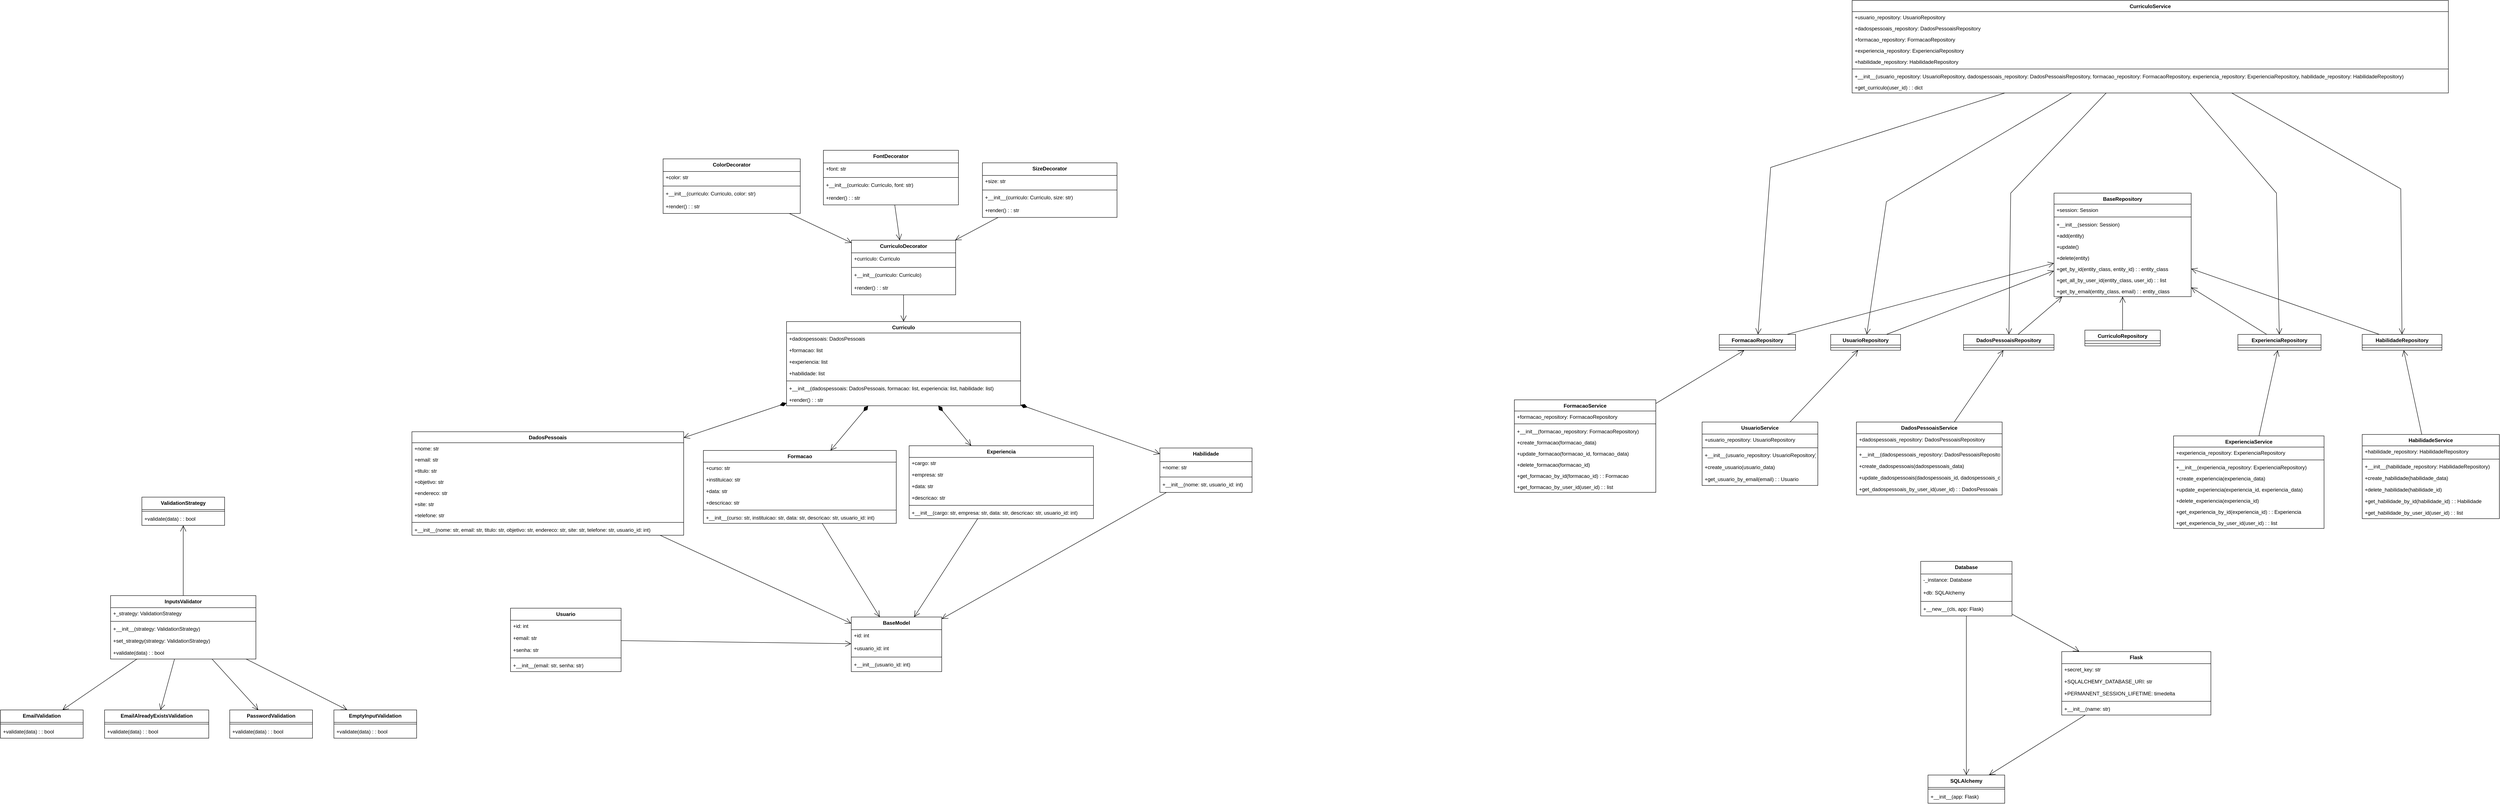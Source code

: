 <mxfile version="24.5.4" type="github">
  <diagram id="C5RBs43oDa-KdzZeNtuy" name="Page-1">
    <mxGraphModel dx="1438" dy="1925" grid="1" gridSize="10" guides="1" tooltips="1" connect="1" arrows="1" fold="1" page="1" pageScale="1" pageWidth="827" pageHeight="1169" math="0" shadow="0">
      <root>
        <mxCell id="WIyWlLk6GJQsqaUBKTNV-0" />
        <mxCell id="WIyWlLk6GJQsqaUBKTNV-1" parent="WIyWlLk6GJQsqaUBKTNV-0" />
        <mxCell id="pnO6L5e1NqrPZn477Rgb-18" value="Usuario" style="swimlane;fontStyle=1;align=center;verticalAlign=top;childLayout=stackLayout;horizontal=1;startSize=28.15;horizontalStack=0;resizeParent=1;resizeParentMax=0;resizeLast=0;collapsible=0;marginBottom=0;swimlaneLine=1;" vertex="1" parent="WIyWlLk6GJQsqaUBKTNV-1">
          <mxGeometry x="1380" y="1129.35" width="258" height="148.15" as="geometry" />
        </mxCell>
        <mxCell id="pnO6L5e1NqrPZn477Rgb-19" value="+id: int" style="text;strokeColor=none;fillColor=none;align=left;verticalAlign=top;spacingLeft=4;spacingRight=4;overflow=hidden;rotatable=0;points=[[0,0.5],[1,0.5]];portConstraint=eastwest;swimlaneLine=1;" vertex="1" parent="pnO6L5e1NqrPZn477Rgb-18">
          <mxGeometry y="28.15" width="258" height="28" as="geometry" />
        </mxCell>
        <mxCell id="pnO6L5e1NqrPZn477Rgb-20" value="+email: str" style="text;strokeColor=none;fillColor=none;align=left;verticalAlign=top;spacingLeft=4;spacingRight=4;overflow=hidden;rotatable=0;points=[[0,0.5],[1,0.5]];portConstraint=eastwest;swimlaneLine=1;" vertex="1" parent="pnO6L5e1NqrPZn477Rgb-18">
          <mxGeometry y="56.15" width="258" height="28" as="geometry" />
        </mxCell>
        <mxCell id="pnO6L5e1NqrPZn477Rgb-21" value="+senha: str" style="text;strokeColor=none;fillColor=none;align=left;verticalAlign=top;spacingLeft=4;spacingRight=4;overflow=hidden;rotatable=0;points=[[0,0.5],[1,0.5]];portConstraint=eastwest;swimlaneLine=1;" vertex="1" parent="pnO6L5e1NqrPZn477Rgb-18">
          <mxGeometry y="84.15" width="258" height="28" as="geometry" />
        </mxCell>
        <mxCell id="pnO6L5e1NqrPZn477Rgb-22" style="line;strokeWidth=1;fillColor=none;align=left;verticalAlign=middle;spacingTop=-1;spacingLeft=3;spacingRight=3;rotatable=0;labelPosition=right;points=[];portConstraint=eastwest;strokeColor=inherit;swimlaneLine=1;" vertex="1" parent="pnO6L5e1NqrPZn477Rgb-18">
          <mxGeometry y="112.15" width="258" height="8" as="geometry" />
        </mxCell>
        <mxCell id="pnO6L5e1NqrPZn477Rgb-23" value="+__init__(email: str, senha: str)" style="text;strokeColor=none;fillColor=none;align=left;verticalAlign=top;spacingLeft=4;spacingRight=4;overflow=hidden;rotatable=0;points=[[0,0.5],[1,0.5]];portConstraint=eastwest;swimlaneLine=1;" vertex="1" parent="pnO6L5e1NqrPZn477Rgb-18">
          <mxGeometry y="120.15" width="258" height="28" as="geometry" />
        </mxCell>
        <mxCell id="pnO6L5e1NqrPZn477Rgb-24" value="BaseModel" style="swimlane;fontStyle=1;align=center;verticalAlign=top;childLayout=stackLayout;horizontal=1;startSize=29.5;horizontalStack=0;resizeParent=1;resizeParentMax=0;resizeLast=0;collapsible=0;marginBottom=0;swimlaneLine=1;" vertex="1" parent="WIyWlLk6GJQsqaUBKTNV-1">
          <mxGeometry x="2175" y="1150" width="211" height="127.5" as="geometry" />
        </mxCell>
        <mxCell id="pnO6L5e1NqrPZn477Rgb-25" value="+id: int" style="text;strokeColor=none;fillColor=none;align=left;verticalAlign=top;spacingLeft=4;spacingRight=4;overflow=hidden;rotatable=0;points=[[0,0.5],[1,0.5]];portConstraint=eastwest;swimlaneLine=1;" vertex="1" parent="pnO6L5e1NqrPZn477Rgb-24">
          <mxGeometry y="29.5" width="211" height="30" as="geometry" />
        </mxCell>
        <mxCell id="pnO6L5e1NqrPZn477Rgb-26" value="+usuario_id: int" style="text;strokeColor=none;fillColor=none;align=left;verticalAlign=top;spacingLeft=4;spacingRight=4;overflow=hidden;rotatable=0;points=[[0,0.5],[1,0.5]];portConstraint=eastwest;swimlaneLine=1;" vertex="1" parent="pnO6L5e1NqrPZn477Rgb-24">
          <mxGeometry y="59.5" width="211" height="30" as="geometry" />
        </mxCell>
        <mxCell id="pnO6L5e1NqrPZn477Rgb-27" style="line;strokeWidth=1;fillColor=none;align=left;verticalAlign=middle;spacingTop=-1;spacingLeft=3;spacingRight=3;rotatable=0;labelPosition=right;points=[];portConstraint=eastwest;strokeColor=inherit;swimlaneLine=1;" vertex="1" parent="pnO6L5e1NqrPZn477Rgb-24">
          <mxGeometry y="89.5" width="211" height="8" as="geometry" />
        </mxCell>
        <mxCell id="pnO6L5e1NqrPZn477Rgb-28" value="+__init__(usuario_id: int)" style="text;strokeColor=none;fillColor=none;align=left;verticalAlign=top;spacingLeft=4;spacingRight=4;overflow=hidden;rotatable=0;points=[[0,0.5],[1,0.5]];portConstraint=eastwest;swimlaneLine=1;" vertex="1" parent="pnO6L5e1NqrPZn477Rgb-24">
          <mxGeometry y="97.5" width="211" height="30" as="geometry" />
        </mxCell>
        <mxCell id="pnO6L5e1NqrPZn477Rgb-29" value="DadosPessoais" style="swimlane;fontStyle=1;align=center;verticalAlign=top;childLayout=stackLayout;horizontal=1;startSize=25.75;horizontalStack=0;resizeParent=1;resizeParentMax=0;resizeLast=0;collapsible=0;marginBottom=0;swimlaneLine=1;" vertex="1" parent="WIyWlLk6GJQsqaUBKTNV-1">
          <mxGeometry x="1150" y="717.19" width="634" height="241.75" as="geometry" />
        </mxCell>
        <mxCell id="pnO6L5e1NqrPZn477Rgb-30" value="+nome: str" style="text;strokeColor=none;fillColor=none;align=left;verticalAlign=top;spacingLeft=4;spacingRight=4;overflow=hidden;rotatable=0;points=[[0,0.5],[1,0.5]];portConstraint=eastwest;swimlaneLine=1;" vertex="1" parent="pnO6L5e1NqrPZn477Rgb-29">
          <mxGeometry y="25.75" width="634" height="26" as="geometry" />
        </mxCell>
        <mxCell id="pnO6L5e1NqrPZn477Rgb-31" value="+email: str" style="text;strokeColor=none;fillColor=none;align=left;verticalAlign=top;spacingLeft=4;spacingRight=4;overflow=hidden;rotatable=0;points=[[0,0.5],[1,0.5]];portConstraint=eastwest;swimlaneLine=1;" vertex="1" parent="pnO6L5e1NqrPZn477Rgb-29">
          <mxGeometry y="51.75" width="634" height="26" as="geometry" />
        </mxCell>
        <mxCell id="pnO6L5e1NqrPZn477Rgb-32" value="+titulo: str" style="text;strokeColor=none;fillColor=none;align=left;verticalAlign=top;spacingLeft=4;spacingRight=4;overflow=hidden;rotatable=0;points=[[0,0.5],[1,0.5]];portConstraint=eastwest;swimlaneLine=1;" vertex="1" parent="pnO6L5e1NqrPZn477Rgb-29">
          <mxGeometry y="77.75" width="634" height="26" as="geometry" />
        </mxCell>
        <mxCell id="pnO6L5e1NqrPZn477Rgb-33" value="+objetivo: str" style="text;strokeColor=none;fillColor=none;align=left;verticalAlign=top;spacingLeft=4;spacingRight=4;overflow=hidden;rotatable=0;points=[[0,0.5],[1,0.5]];portConstraint=eastwest;swimlaneLine=1;" vertex="1" parent="pnO6L5e1NqrPZn477Rgb-29">
          <mxGeometry y="103.75" width="634" height="26" as="geometry" />
        </mxCell>
        <mxCell id="pnO6L5e1NqrPZn477Rgb-34" value="+endereco: str" style="text;strokeColor=none;fillColor=none;align=left;verticalAlign=top;spacingLeft=4;spacingRight=4;overflow=hidden;rotatable=0;points=[[0,0.5],[1,0.5]];portConstraint=eastwest;swimlaneLine=1;" vertex="1" parent="pnO6L5e1NqrPZn477Rgb-29">
          <mxGeometry y="129.75" width="634" height="26" as="geometry" />
        </mxCell>
        <mxCell id="pnO6L5e1NqrPZn477Rgb-35" value="+site: str" style="text;strokeColor=none;fillColor=none;align=left;verticalAlign=top;spacingLeft=4;spacingRight=4;overflow=hidden;rotatable=0;points=[[0,0.5],[1,0.5]];portConstraint=eastwest;swimlaneLine=1;" vertex="1" parent="pnO6L5e1NqrPZn477Rgb-29">
          <mxGeometry y="155.75" width="634" height="26" as="geometry" />
        </mxCell>
        <mxCell id="pnO6L5e1NqrPZn477Rgb-36" value="+telefone: str" style="text;strokeColor=none;fillColor=none;align=left;verticalAlign=top;spacingLeft=4;spacingRight=4;overflow=hidden;rotatable=0;points=[[0,0.5],[1,0.5]];portConstraint=eastwest;swimlaneLine=1;" vertex="1" parent="pnO6L5e1NqrPZn477Rgb-29">
          <mxGeometry y="181.75" width="634" height="26" as="geometry" />
        </mxCell>
        <mxCell id="pnO6L5e1NqrPZn477Rgb-37" style="line;strokeWidth=1;fillColor=none;align=left;verticalAlign=middle;spacingTop=-1;spacingLeft=3;spacingRight=3;rotatable=0;labelPosition=right;points=[];portConstraint=eastwest;strokeColor=inherit;swimlaneLine=1;" vertex="1" parent="pnO6L5e1NqrPZn477Rgb-29">
          <mxGeometry y="207.75" width="634" height="8" as="geometry" />
        </mxCell>
        <mxCell id="pnO6L5e1NqrPZn477Rgb-38" value="+__init__(nome: str, email: str, titulo: str, objetivo: str, endereco: str, site: str, telefone: str, usuario_id: int)" style="text;strokeColor=none;fillColor=none;align=left;verticalAlign=top;spacingLeft=4;spacingRight=4;overflow=hidden;rotatable=0;points=[[0,0.5],[1,0.5]];portConstraint=eastwest;swimlaneLine=1;" vertex="1" parent="pnO6L5e1NqrPZn477Rgb-29">
          <mxGeometry y="215.75" width="634" height="26" as="geometry" />
        </mxCell>
        <mxCell id="pnO6L5e1NqrPZn477Rgb-39" value="Formacao" style="swimlane;fontStyle=1;align=center;verticalAlign=top;childLayout=stackLayout;horizontal=1;startSize=27.25;horizontalStack=0;resizeParent=1;resizeParentMax=0;resizeLast=0;collapsible=0;marginBottom=0;swimlaneLine=1;" vertex="1" parent="WIyWlLk6GJQsqaUBKTNV-1">
          <mxGeometry x="1830" y="761" width="450" height="170.25" as="geometry" />
        </mxCell>
        <mxCell id="pnO6L5e1NqrPZn477Rgb-40" value="+curso: str" style="text;strokeColor=none;fillColor=none;align=left;verticalAlign=top;spacingLeft=4;spacingRight=4;overflow=hidden;rotatable=0;points=[[0,0.5],[1,0.5]];portConstraint=eastwest;swimlaneLine=1;" vertex="1" parent="pnO6L5e1NqrPZn477Rgb-39">
          <mxGeometry y="27.25" width="450" height="27" as="geometry" />
        </mxCell>
        <mxCell id="pnO6L5e1NqrPZn477Rgb-41" value="+instituicao: str" style="text;strokeColor=none;fillColor=none;align=left;verticalAlign=top;spacingLeft=4;spacingRight=4;overflow=hidden;rotatable=0;points=[[0,0.5],[1,0.5]];portConstraint=eastwest;swimlaneLine=1;" vertex="1" parent="pnO6L5e1NqrPZn477Rgb-39">
          <mxGeometry y="54.25" width="450" height="27" as="geometry" />
        </mxCell>
        <mxCell id="pnO6L5e1NqrPZn477Rgb-42" value="+data: str" style="text;strokeColor=none;fillColor=none;align=left;verticalAlign=top;spacingLeft=4;spacingRight=4;overflow=hidden;rotatable=0;points=[[0,0.5],[1,0.5]];portConstraint=eastwest;swimlaneLine=1;" vertex="1" parent="pnO6L5e1NqrPZn477Rgb-39">
          <mxGeometry y="81.25" width="450" height="27" as="geometry" />
        </mxCell>
        <mxCell id="pnO6L5e1NqrPZn477Rgb-43" value="+descricao: str" style="text;strokeColor=none;fillColor=none;align=left;verticalAlign=top;spacingLeft=4;spacingRight=4;overflow=hidden;rotatable=0;points=[[0,0.5],[1,0.5]];portConstraint=eastwest;swimlaneLine=1;" vertex="1" parent="pnO6L5e1NqrPZn477Rgb-39">
          <mxGeometry y="108.25" width="450" height="27" as="geometry" />
        </mxCell>
        <mxCell id="pnO6L5e1NqrPZn477Rgb-44" style="line;strokeWidth=1;fillColor=none;align=left;verticalAlign=middle;spacingTop=-1;spacingLeft=3;spacingRight=3;rotatable=0;labelPosition=right;points=[];portConstraint=eastwest;strokeColor=inherit;swimlaneLine=1;" vertex="1" parent="pnO6L5e1NqrPZn477Rgb-39">
          <mxGeometry y="135.25" width="450" height="8" as="geometry" />
        </mxCell>
        <mxCell id="pnO6L5e1NqrPZn477Rgb-45" value="+__init__(curso: str, instituicao: str, data: str, descricao: str, usuario_id: int)" style="text;strokeColor=none;fillColor=none;align=left;verticalAlign=top;spacingLeft=4;spacingRight=4;overflow=hidden;rotatable=0;points=[[0,0.5],[1,0.5]];portConstraint=eastwest;swimlaneLine=1;" vertex="1" parent="pnO6L5e1NqrPZn477Rgb-39">
          <mxGeometry y="143.25" width="450" height="27" as="geometry" />
        </mxCell>
        <mxCell id="pnO6L5e1NqrPZn477Rgb-46" value="Experiencia" style="swimlane;fontStyle=1;align=center;verticalAlign=top;childLayout=stackLayout;horizontal=1;startSize=27.25;horizontalStack=0;resizeParent=1;resizeParentMax=0;resizeLast=0;collapsible=0;marginBottom=0;swimlaneLine=1;" vertex="1" parent="WIyWlLk6GJQsqaUBKTNV-1">
          <mxGeometry x="2310" y="749.95" width="430" height="170.25" as="geometry" />
        </mxCell>
        <mxCell id="pnO6L5e1NqrPZn477Rgb-47" value="+cargo: str" style="text;strokeColor=none;fillColor=none;align=left;verticalAlign=top;spacingLeft=4;spacingRight=4;overflow=hidden;rotatable=0;points=[[0,0.5],[1,0.5]];portConstraint=eastwest;swimlaneLine=1;" vertex="1" parent="pnO6L5e1NqrPZn477Rgb-46">
          <mxGeometry y="27.25" width="430" height="27" as="geometry" />
        </mxCell>
        <mxCell id="pnO6L5e1NqrPZn477Rgb-48" value="+empresa: str" style="text;strokeColor=none;fillColor=none;align=left;verticalAlign=top;spacingLeft=4;spacingRight=4;overflow=hidden;rotatable=0;points=[[0,0.5],[1,0.5]];portConstraint=eastwest;swimlaneLine=1;" vertex="1" parent="pnO6L5e1NqrPZn477Rgb-46">
          <mxGeometry y="54.25" width="430" height="27" as="geometry" />
        </mxCell>
        <mxCell id="pnO6L5e1NqrPZn477Rgb-49" value="+data: str" style="text;strokeColor=none;fillColor=none;align=left;verticalAlign=top;spacingLeft=4;spacingRight=4;overflow=hidden;rotatable=0;points=[[0,0.5],[1,0.5]];portConstraint=eastwest;swimlaneLine=1;" vertex="1" parent="pnO6L5e1NqrPZn477Rgb-46">
          <mxGeometry y="81.25" width="430" height="27" as="geometry" />
        </mxCell>
        <mxCell id="pnO6L5e1NqrPZn477Rgb-50" value="+descricao: str" style="text;strokeColor=none;fillColor=none;align=left;verticalAlign=top;spacingLeft=4;spacingRight=4;overflow=hidden;rotatable=0;points=[[0,0.5],[1,0.5]];portConstraint=eastwest;swimlaneLine=1;" vertex="1" parent="pnO6L5e1NqrPZn477Rgb-46">
          <mxGeometry y="108.25" width="430" height="27" as="geometry" />
        </mxCell>
        <mxCell id="pnO6L5e1NqrPZn477Rgb-51" style="line;strokeWidth=1;fillColor=none;align=left;verticalAlign=middle;spacingTop=-1;spacingLeft=3;spacingRight=3;rotatable=0;labelPosition=right;points=[];portConstraint=eastwest;strokeColor=inherit;swimlaneLine=1;" vertex="1" parent="pnO6L5e1NqrPZn477Rgb-46">
          <mxGeometry y="135.25" width="430" height="8" as="geometry" />
        </mxCell>
        <mxCell id="pnO6L5e1NqrPZn477Rgb-52" value="+__init__(cargo: str, empresa: str, data: str, descricao: str, usuario_id: int)" style="text;strokeColor=none;fillColor=none;align=left;verticalAlign=top;spacingLeft=4;spacingRight=4;overflow=hidden;rotatable=0;points=[[0,0.5],[1,0.5]];portConstraint=eastwest;swimlaneLine=1;" vertex="1" parent="pnO6L5e1NqrPZn477Rgb-46">
          <mxGeometry y="143.25" width="430" height="27" as="geometry" />
        </mxCell>
        <mxCell id="pnO6L5e1NqrPZn477Rgb-53" value="Habilidade" style="swimlane;fontStyle=1;align=center;verticalAlign=top;childLayout=stackLayout;horizontal=1;startSize=31.75;horizontalStack=0;resizeParent=1;resizeParentMax=0;resizeLast=0;collapsible=0;marginBottom=0;swimlaneLine=1;" vertex="1" parent="WIyWlLk6GJQsqaUBKTNV-1">
          <mxGeometry x="2895" y="755.19" width="215" height="103.75" as="geometry" />
        </mxCell>
        <mxCell id="pnO6L5e1NqrPZn477Rgb-54" value="+nome: str" style="text;strokeColor=none;fillColor=none;align=left;verticalAlign=top;spacingLeft=4;spacingRight=4;overflow=hidden;rotatable=0;points=[[0,0.5],[1,0.5]];portConstraint=eastwest;swimlaneLine=1;" vertex="1" parent="pnO6L5e1NqrPZn477Rgb-53">
          <mxGeometry y="31.75" width="215" height="32" as="geometry" />
        </mxCell>
        <mxCell id="pnO6L5e1NqrPZn477Rgb-55" style="line;strokeWidth=1;fillColor=none;align=left;verticalAlign=middle;spacingTop=-1;spacingLeft=3;spacingRight=3;rotatable=0;labelPosition=right;points=[];portConstraint=eastwest;strokeColor=inherit;swimlaneLine=1;" vertex="1" parent="pnO6L5e1NqrPZn477Rgb-53">
          <mxGeometry y="63.75" width="215" height="8" as="geometry" />
        </mxCell>
        <mxCell id="pnO6L5e1NqrPZn477Rgb-56" value="+__init__(nome: str, usuario_id: int)" style="text;strokeColor=none;fillColor=none;align=left;verticalAlign=top;spacingLeft=4;spacingRight=4;overflow=hidden;rotatable=0;points=[[0,0.5],[1,0.5]];portConstraint=eastwest;swimlaneLine=1;" vertex="1" parent="pnO6L5e1NqrPZn477Rgb-53">
          <mxGeometry y="71.75" width="215" height="32" as="geometry" />
        </mxCell>
        <mxCell id="pnO6L5e1NqrPZn477Rgb-57" value="Curriculo" style="swimlane;fontStyle=1;align=center;verticalAlign=top;childLayout=stackLayout;horizontal=1;startSize=26.607;horizontalStack=0;resizeParent=1;resizeParentMax=0;resizeLast=0;collapsible=0;marginBottom=0;swimlaneLine=1;" vertex="1" parent="WIyWlLk6GJQsqaUBKTNV-1">
          <mxGeometry x="2024" y="460" width="546" height="196.607" as="geometry" />
        </mxCell>
        <mxCell id="pnO6L5e1NqrPZn477Rgb-58" value="+dadospessoais: DadosPessoais" style="text;strokeColor=none;fillColor=none;align=left;verticalAlign=top;spacingLeft=4;spacingRight=4;overflow=hidden;rotatable=0;points=[[0,0.5],[1,0.5]];portConstraint=eastwest;swimlaneLine=1;" vertex="1" parent="pnO6L5e1NqrPZn477Rgb-57">
          <mxGeometry y="26.607" width="546" height="27" as="geometry" />
        </mxCell>
        <mxCell id="pnO6L5e1NqrPZn477Rgb-59" value="+formacao: list" style="text;strokeColor=none;fillColor=none;align=left;verticalAlign=top;spacingLeft=4;spacingRight=4;overflow=hidden;rotatable=0;points=[[0,0.5],[1,0.5]];portConstraint=eastwest;swimlaneLine=1;" vertex="1" parent="pnO6L5e1NqrPZn477Rgb-57">
          <mxGeometry y="53.607" width="546" height="27" as="geometry" />
        </mxCell>
        <mxCell id="pnO6L5e1NqrPZn477Rgb-60" value="+experiencia: list" style="text;strokeColor=none;fillColor=none;align=left;verticalAlign=top;spacingLeft=4;spacingRight=4;overflow=hidden;rotatable=0;points=[[0,0.5],[1,0.5]];portConstraint=eastwest;swimlaneLine=1;" vertex="1" parent="pnO6L5e1NqrPZn477Rgb-57">
          <mxGeometry y="80.607" width="546" height="27" as="geometry" />
        </mxCell>
        <mxCell id="pnO6L5e1NqrPZn477Rgb-61" value="+habilidade: list" style="text;strokeColor=none;fillColor=none;align=left;verticalAlign=top;spacingLeft=4;spacingRight=4;overflow=hidden;rotatable=0;points=[[0,0.5],[1,0.5]];portConstraint=eastwest;swimlaneLine=1;" vertex="1" parent="pnO6L5e1NqrPZn477Rgb-57">
          <mxGeometry y="107.607" width="546" height="27" as="geometry" />
        </mxCell>
        <mxCell id="pnO6L5e1NqrPZn477Rgb-62" style="line;strokeWidth=1;fillColor=none;align=left;verticalAlign=middle;spacingTop=-1;spacingLeft=3;spacingRight=3;rotatable=0;labelPosition=right;points=[];portConstraint=eastwest;strokeColor=inherit;swimlaneLine=1;" vertex="1" parent="pnO6L5e1NqrPZn477Rgb-57">
          <mxGeometry y="134.607" width="546" height="8" as="geometry" />
        </mxCell>
        <mxCell id="pnO6L5e1NqrPZn477Rgb-63" value="+__init__(dadospessoais: DadosPessoais, formacao: list, experiencia: list, habilidade: list)" style="text;strokeColor=none;fillColor=none;align=left;verticalAlign=top;spacingLeft=4;spacingRight=4;overflow=hidden;rotatable=0;points=[[0,0.5],[1,0.5]];portConstraint=eastwest;swimlaneLine=1;" vertex="1" parent="pnO6L5e1NqrPZn477Rgb-57">
          <mxGeometry y="142.607" width="546" height="27" as="geometry" />
        </mxCell>
        <mxCell id="pnO6L5e1NqrPZn477Rgb-64" value="+render() : : str" style="text;strokeColor=none;fillColor=none;align=left;verticalAlign=top;spacingLeft=4;spacingRight=4;overflow=hidden;rotatable=0;points=[[0,0.5],[1,0.5]];portConstraint=eastwest;swimlaneLine=1;" vertex="1" parent="pnO6L5e1NqrPZn477Rgb-57">
          <mxGeometry y="169.607" width="546" height="27" as="geometry" />
        </mxCell>
        <mxCell id="pnO6L5e1NqrPZn477Rgb-65" value="CurriculoDecorator" style="swimlane;fontStyle=1;align=center;verticalAlign=top;childLayout=stackLayout;horizontal=1;startSize=29.5;horizontalStack=0;resizeParent=1;resizeParentMax=0;resizeLast=0;collapsible=0;marginBottom=0;swimlaneLine=1;" vertex="1" parent="WIyWlLk6GJQsqaUBKTNV-1">
          <mxGeometry x="2175.5" y="270" width="243" height="127.5" as="geometry" />
        </mxCell>
        <mxCell id="pnO6L5e1NqrPZn477Rgb-66" value="+curriculo: Curriculo" style="text;strokeColor=none;fillColor=none;align=left;verticalAlign=top;spacingLeft=4;spacingRight=4;overflow=hidden;rotatable=0;points=[[0,0.5],[1,0.5]];portConstraint=eastwest;swimlaneLine=1;" vertex="1" parent="pnO6L5e1NqrPZn477Rgb-65">
          <mxGeometry y="29.5" width="243" height="30" as="geometry" />
        </mxCell>
        <mxCell id="pnO6L5e1NqrPZn477Rgb-67" style="line;strokeWidth=1;fillColor=none;align=left;verticalAlign=middle;spacingTop=-1;spacingLeft=3;spacingRight=3;rotatable=0;labelPosition=right;points=[];portConstraint=eastwest;strokeColor=inherit;swimlaneLine=1;" vertex="1" parent="pnO6L5e1NqrPZn477Rgb-65">
          <mxGeometry y="59.5" width="243" height="8" as="geometry" />
        </mxCell>
        <mxCell id="pnO6L5e1NqrPZn477Rgb-68" value="+__init__(curriculo: Curriculo)" style="text;strokeColor=none;fillColor=none;align=left;verticalAlign=top;spacingLeft=4;spacingRight=4;overflow=hidden;rotatable=0;points=[[0,0.5],[1,0.5]];portConstraint=eastwest;swimlaneLine=1;" vertex="1" parent="pnO6L5e1NqrPZn477Rgb-65">
          <mxGeometry y="67.5" width="243" height="30" as="geometry" />
        </mxCell>
        <mxCell id="pnO6L5e1NqrPZn477Rgb-69" value="+render() : : str" style="text;strokeColor=none;fillColor=none;align=left;verticalAlign=top;spacingLeft=4;spacingRight=4;overflow=hidden;rotatable=0;points=[[0,0.5],[1,0.5]];portConstraint=eastwest;swimlaneLine=1;" vertex="1" parent="pnO6L5e1NqrPZn477Rgb-65">
          <mxGeometry y="97.5" width="243" height="30" as="geometry" />
        </mxCell>
        <mxCell id="pnO6L5e1NqrPZn477Rgb-70" value="ColorDecorator" style="swimlane;fontStyle=1;align=center;verticalAlign=top;childLayout=stackLayout;horizontal=1;startSize=29.5;horizontalStack=0;resizeParent=1;resizeParentMax=0;resizeLast=0;collapsible=0;marginBottom=0;swimlaneLine=1;" vertex="1" parent="WIyWlLk6GJQsqaUBKTNV-1">
          <mxGeometry x="1736" y="80" width="320" height="127.5" as="geometry" />
        </mxCell>
        <mxCell id="pnO6L5e1NqrPZn477Rgb-71" value="+color: str" style="text;strokeColor=none;fillColor=none;align=left;verticalAlign=top;spacingLeft=4;spacingRight=4;overflow=hidden;rotatable=0;points=[[0,0.5],[1,0.5]];portConstraint=eastwest;swimlaneLine=1;" vertex="1" parent="pnO6L5e1NqrPZn477Rgb-70">
          <mxGeometry y="29.5" width="320" height="30" as="geometry" />
        </mxCell>
        <mxCell id="pnO6L5e1NqrPZn477Rgb-72" style="line;strokeWidth=1;fillColor=none;align=left;verticalAlign=middle;spacingTop=-1;spacingLeft=3;spacingRight=3;rotatable=0;labelPosition=right;points=[];portConstraint=eastwest;strokeColor=inherit;swimlaneLine=1;" vertex="1" parent="pnO6L5e1NqrPZn477Rgb-70">
          <mxGeometry y="59.5" width="320" height="8" as="geometry" />
        </mxCell>
        <mxCell id="pnO6L5e1NqrPZn477Rgb-73" value="+__init__(curriculo: Curriculo, color: str)" style="text;strokeColor=none;fillColor=none;align=left;verticalAlign=top;spacingLeft=4;spacingRight=4;overflow=hidden;rotatable=0;points=[[0,0.5],[1,0.5]];portConstraint=eastwest;swimlaneLine=1;" vertex="1" parent="pnO6L5e1NqrPZn477Rgb-70">
          <mxGeometry y="67.5" width="320" height="30" as="geometry" />
        </mxCell>
        <mxCell id="pnO6L5e1NqrPZn477Rgb-74" value="+render() : : str" style="text;strokeColor=none;fillColor=none;align=left;verticalAlign=top;spacingLeft=4;spacingRight=4;overflow=hidden;rotatable=0;points=[[0,0.5],[1,0.5]];portConstraint=eastwest;swimlaneLine=1;" vertex="1" parent="pnO6L5e1NqrPZn477Rgb-70">
          <mxGeometry y="97.5" width="320" height="30" as="geometry" />
        </mxCell>
        <mxCell id="pnO6L5e1NqrPZn477Rgb-75" value="FontDecorator" style="swimlane;fontStyle=1;align=center;verticalAlign=top;childLayout=stackLayout;horizontal=1;startSize=29.5;horizontalStack=0;resizeParent=1;resizeParentMax=0;resizeLast=0;collapsible=0;marginBottom=0;swimlaneLine=1;" vertex="1" parent="WIyWlLk6GJQsqaUBKTNV-1">
          <mxGeometry x="2110" y="60" width="315" height="127.5" as="geometry" />
        </mxCell>
        <mxCell id="pnO6L5e1NqrPZn477Rgb-76" value="+font: str" style="text;strokeColor=none;fillColor=none;align=left;verticalAlign=top;spacingLeft=4;spacingRight=4;overflow=hidden;rotatable=0;points=[[0,0.5],[1,0.5]];portConstraint=eastwest;swimlaneLine=1;" vertex="1" parent="pnO6L5e1NqrPZn477Rgb-75">
          <mxGeometry y="29.5" width="315" height="30" as="geometry" />
        </mxCell>
        <mxCell id="pnO6L5e1NqrPZn477Rgb-77" style="line;strokeWidth=1;fillColor=none;align=left;verticalAlign=middle;spacingTop=-1;spacingLeft=3;spacingRight=3;rotatable=0;labelPosition=right;points=[];portConstraint=eastwest;strokeColor=inherit;swimlaneLine=1;" vertex="1" parent="pnO6L5e1NqrPZn477Rgb-75">
          <mxGeometry y="59.5" width="315" height="8" as="geometry" />
        </mxCell>
        <mxCell id="pnO6L5e1NqrPZn477Rgb-78" value="+__init__(curriculo: Curriculo, font: str)" style="text;strokeColor=none;fillColor=none;align=left;verticalAlign=top;spacingLeft=4;spacingRight=4;overflow=hidden;rotatable=0;points=[[0,0.5],[1,0.5]];portConstraint=eastwest;swimlaneLine=1;" vertex="1" parent="pnO6L5e1NqrPZn477Rgb-75">
          <mxGeometry y="67.5" width="315" height="30" as="geometry" />
        </mxCell>
        <mxCell id="pnO6L5e1NqrPZn477Rgb-79" value="+render() : : str" style="text;strokeColor=none;fillColor=none;align=left;verticalAlign=top;spacingLeft=4;spacingRight=4;overflow=hidden;rotatable=0;points=[[0,0.5],[1,0.5]];portConstraint=eastwest;swimlaneLine=1;" vertex="1" parent="pnO6L5e1NqrPZn477Rgb-75">
          <mxGeometry y="97.5" width="315" height="30" as="geometry" />
        </mxCell>
        <mxCell id="pnO6L5e1NqrPZn477Rgb-80" value="SizeDecorator" style="swimlane;fontStyle=1;align=center;verticalAlign=top;childLayout=stackLayout;horizontal=1;startSize=29.5;horizontalStack=0;resizeParent=1;resizeParentMax=0;resizeLast=0;collapsible=0;marginBottom=0;swimlaneLine=1;" vertex="1" parent="WIyWlLk6GJQsqaUBKTNV-1">
          <mxGeometry x="2481" y="89.19" width="314" height="127.5" as="geometry" />
        </mxCell>
        <mxCell id="pnO6L5e1NqrPZn477Rgb-81" value="+size: str" style="text;strokeColor=none;fillColor=none;align=left;verticalAlign=top;spacingLeft=4;spacingRight=4;overflow=hidden;rotatable=0;points=[[0,0.5],[1,0.5]];portConstraint=eastwest;swimlaneLine=1;" vertex="1" parent="pnO6L5e1NqrPZn477Rgb-80">
          <mxGeometry y="29.5" width="314" height="30" as="geometry" />
        </mxCell>
        <mxCell id="pnO6L5e1NqrPZn477Rgb-82" style="line;strokeWidth=1;fillColor=none;align=left;verticalAlign=middle;spacingTop=-1;spacingLeft=3;spacingRight=3;rotatable=0;labelPosition=right;points=[];portConstraint=eastwest;strokeColor=inherit;swimlaneLine=1;" vertex="1" parent="pnO6L5e1NqrPZn477Rgb-80">
          <mxGeometry y="59.5" width="314" height="8" as="geometry" />
        </mxCell>
        <mxCell id="pnO6L5e1NqrPZn477Rgb-83" value="+__init__(curriculo: Curriculo, size: str)" style="text;strokeColor=none;fillColor=none;align=left;verticalAlign=top;spacingLeft=4;spacingRight=4;overflow=hidden;rotatable=0;points=[[0,0.5],[1,0.5]];portConstraint=eastwest;swimlaneLine=1;" vertex="1" parent="pnO6L5e1NqrPZn477Rgb-80">
          <mxGeometry y="67.5" width="314" height="30" as="geometry" />
        </mxCell>
        <mxCell id="pnO6L5e1NqrPZn477Rgb-84" value="+render() : : str" style="text;strokeColor=none;fillColor=none;align=left;verticalAlign=top;spacingLeft=4;spacingRight=4;overflow=hidden;rotatable=0;points=[[0,0.5],[1,0.5]];portConstraint=eastwest;swimlaneLine=1;" vertex="1" parent="pnO6L5e1NqrPZn477Rgb-80">
          <mxGeometry y="97.5" width="314" height="30" as="geometry" />
        </mxCell>
        <mxCell id="pnO6L5e1NqrPZn477Rgb-85" value="ValidationStrategy" style="swimlane;fontStyle=1;align=center;verticalAlign=top;childLayout=stackLayout;horizontal=1;startSize=29;horizontalStack=0;resizeParent=1;resizeParentMax=0;resizeLast=0;collapsible=0;marginBottom=0;swimlaneLine=1;" vertex="1" parent="WIyWlLk6GJQsqaUBKTNV-1">
          <mxGeometry x="520" y="870" width="193" height="66" as="geometry" />
        </mxCell>
        <mxCell id="pnO6L5e1NqrPZn477Rgb-86" style="line;strokeWidth=1;fillColor=none;align=left;verticalAlign=middle;spacingTop=-1;spacingLeft=3;spacingRight=3;rotatable=0;labelPosition=right;points=[];portConstraint=eastwest;strokeColor=inherit;swimlaneLine=1;" vertex="1" parent="pnO6L5e1NqrPZn477Rgb-85">
          <mxGeometry y="29" width="193" height="8" as="geometry" />
        </mxCell>
        <mxCell id="pnO6L5e1NqrPZn477Rgb-87" value="+validate(data) : : bool" style="text;strokeColor=none;fillColor=none;align=left;verticalAlign=top;spacingLeft=4;spacingRight=4;overflow=hidden;rotatable=0;points=[[0,0.5],[1,0.5]];portConstraint=eastwest;swimlaneLine=1;" vertex="1" parent="pnO6L5e1NqrPZn477Rgb-85">
          <mxGeometry y="37" width="193" height="29" as="geometry" />
        </mxCell>
        <mxCell id="pnO6L5e1NqrPZn477Rgb-88" value="InputsValidator" style="swimlane;fontStyle=1;align=center;verticalAlign=top;childLayout=stackLayout;horizontal=1;startSize=28.15;horizontalStack=0;resizeParent=1;resizeParentMax=0;resizeLast=0;collapsible=0;marginBottom=0;swimlaneLine=1;" vertex="1" parent="WIyWlLk6GJQsqaUBKTNV-1">
          <mxGeometry x="447" y="1100" width="339" height="148.15" as="geometry" />
        </mxCell>
        <mxCell id="pnO6L5e1NqrPZn477Rgb-89" value="+_strategy: ValidationStrategy" style="text;strokeColor=none;fillColor=none;align=left;verticalAlign=top;spacingLeft=4;spacingRight=4;overflow=hidden;rotatable=0;points=[[0,0.5],[1,0.5]];portConstraint=eastwest;swimlaneLine=1;" vertex="1" parent="pnO6L5e1NqrPZn477Rgb-88">
          <mxGeometry y="28.15" width="339" height="28" as="geometry" />
        </mxCell>
        <mxCell id="pnO6L5e1NqrPZn477Rgb-90" style="line;strokeWidth=1;fillColor=none;align=left;verticalAlign=middle;spacingTop=-1;spacingLeft=3;spacingRight=3;rotatable=0;labelPosition=right;points=[];portConstraint=eastwest;strokeColor=inherit;swimlaneLine=1;" vertex="1" parent="pnO6L5e1NqrPZn477Rgb-88">
          <mxGeometry y="56.15" width="339" height="8" as="geometry" />
        </mxCell>
        <mxCell id="pnO6L5e1NqrPZn477Rgb-91" value="+__init__(strategy: ValidationStrategy)" style="text;strokeColor=none;fillColor=none;align=left;verticalAlign=top;spacingLeft=4;spacingRight=4;overflow=hidden;rotatable=0;points=[[0,0.5],[1,0.5]];portConstraint=eastwest;swimlaneLine=1;" vertex="1" parent="pnO6L5e1NqrPZn477Rgb-88">
          <mxGeometry y="64.15" width="339" height="28" as="geometry" />
        </mxCell>
        <mxCell id="pnO6L5e1NqrPZn477Rgb-92" value="+set_strategy(strategy: ValidationStrategy)" style="text;strokeColor=none;fillColor=none;align=left;verticalAlign=top;spacingLeft=4;spacingRight=4;overflow=hidden;rotatable=0;points=[[0,0.5],[1,0.5]];portConstraint=eastwest;swimlaneLine=1;" vertex="1" parent="pnO6L5e1NqrPZn477Rgb-88">
          <mxGeometry y="92.15" width="339" height="28" as="geometry" />
        </mxCell>
        <mxCell id="pnO6L5e1NqrPZn477Rgb-93" value="+validate(data) : : bool" style="text;strokeColor=none;fillColor=none;align=left;verticalAlign=top;spacingLeft=4;spacingRight=4;overflow=hidden;rotatable=0;points=[[0,0.5],[1,0.5]];portConstraint=eastwest;swimlaneLine=1;" vertex="1" parent="pnO6L5e1NqrPZn477Rgb-88">
          <mxGeometry y="120.15" width="339" height="28" as="geometry" />
        </mxCell>
        <mxCell id="pnO6L5e1NqrPZn477Rgb-94" value="EmailValidation" style="swimlane;fontStyle=1;align=center;verticalAlign=top;childLayout=stackLayout;horizontal=1;startSize=29;horizontalStack=0;resizeParent=1;resizeParentMax=0;resizeLast=0;collapsible=0;marginBottom=0;swimlaneLine=1;" vertex="1" parent="WIyWlLk6GJQsqaUBKTNV-1">
          <mxGeometry x="190" y="1367" width="193" height="66" as="geometry" />
        </mxCell>
        <mxCell id="pnO6L5e1NqrPZn477Rgb-95" style="line;strokeWidth=1;fillColor=none;align=left;verticalAlign=middle;spacingTop=-1;spacingLeft=3;spacingRight=3;rotatable=0;labelPosition=right;points=[];portConstraint=eastwest;strokeColor=inherit;swimlaneLine=1;" vertex="1" parent="pnO6L5e1NqrPZn477Rgb-94">
          <mxGeometry y="29" width="193" height="8" as="geometry" />
        </mxCell>
        <mxCell id="pnO6L5e1NqrPZn477Rgb-96" value="+validate(data) : : bool" style="text;strokeColor=none;fillColor=none;align=left;verticalAlign=top;spacingLeft=4;spacingRight=4;overflow=hidden;rotatable=0;points=[[0,0.5],[1,0.5]];portConstraint=eastwest;swimlaneLine=1;" vertex="1" parent="pnO6L5e1NqrPZn477Rgb-94">
          <mxGeometry y="37" width="193" height="29" as="geometry" />
        </mxCell>
        <mxCell id="pnO6L5e1NqrPZn477Rgb-97" value="EmailAlreadyExistsValidation" style="swimlane;fontStyle=1;align=center;verticalAlign=top;childLayout=stackLayout;horizontal=1;startSize=29;horizontalStack=0;resizeParent=1;resizeParentMax=0;resizeLast=0;collapsible=0;marginBottom=0;swimlaneLine=1;" vertex="1" parent="WIyWlLk6GJQsqaUBKTNV-1">
          <mxGeometry x="433" y="1367" width="243" height="66" as="geometry" />
        </mxCell>
        <mxCell id="pnO6L5e1NqrPZn477Rgb-98" style="line;strokeWidth=1;fillColor=none;align=left;verticalAlign=middle;spacingTop=-1;spacingLeft=3;spacingRight=3;rotatable=0;labelPosition=right;points=[];portConstraint=eastwest;strokeColor=inherit;swimlaneLine=1;" vertex="1" parent="pnO6L5e1NqrPZn477Rgb-97">
          <mxGeometry y="29" width="243" height="8" as="geometry" />
        </mxCell>
        <mxCell id="pnO6L5e1NqrPZn477Rgb-99" value="+validate(data) : : bool" style="text;strokeColor=none;fillColor=none;align=left;verticalAlign=top;spacingLeft=4;spacingRight=4;overflow=hidden;rotatable=0;points=[[0,0.5],[1,0.5]];portConstraint=eastwest;swimlaneLine=1;" vertex="1" parent="pnO6L5e1NqrPZn477Rgb-97">
          <mxGeometry y="37" width="243" height="29" as="geometry" />
        </mxCell>
        <mxCell id="pnO6L5e1NqrPZn477Rgb-100" value="PasswordValidation" style="swimlane;fontStyle=1;align=center;verticalAlign=top;childLayout=stackLayout;horizontal=1;startSize=29;horizontalStack=0;resizeParent=1;resizeParentMax=0;resizeLast=0;collapsible=0;marginBottom=0;swimlaneLine=1;" vertex="1" parent="WIyWlLk6GJQsqaUBKTNV-1">
          <mxGeometry x="725" y="1367" width="193" height="66" as="geometry" />
        </mxCell>
        <mxCell id="pnO6L5e1NqrPZn477Rgb-101" style="line;strokeWidth=1;fillColor=none;align=left;verticalAlign=middle;spacingTop=-1;spacingLeft=3;spacingRight=3;rotatable=0;labelPosition=right;points=[];portConstraint=eastwest;strokeColor=inherit;swimlaneLine=1;" vertex="1" parent="pnO6L5e1NqrPZn477Rgb-100">
          <mxGeometry y="29" width="193" height="8" as="geometry" />
        </mxCell>
        <mxCell id="pnO6L5e1NqrPZn477Rgb-102" value="+validate(data) : : bool" style="text;strokeColor=none;fillColor=none;align=left;verticalAlign=top;spacingLeft=4;spacingRight=4;overflow=hidden;rotatable=0;points=[[0,0.5],[1,0.5]];portConstraint=eastwest;swimlaneLine=1;" vertex="1" parent="pnO6L5e1NqrPZn477Rgb-100">
          <mxGeometry y="37" width="193" height="29" as="geometry" />
        </mxCell>
        <mxCell id="pnO6L5e1NqrPZn477Rgb-103" value="EmptyInputValidation" style="swimlane;fontStyle=1;align=center;verticalAlign=top;childLayout=stackLayout;horizontal=1;startSize=29;horizontalStack=0;resizeParent=1;resizeParentMax=0;resizeLast=0;collapsible=0;marginBottom=0;swimlaneLine=1;" vertex="1" parent="WIyWlLk6GJQsqaUBKTNV-1">
          <mxGeometry x="968" y="1367" width="193" height="66" as="geometry" />
        </mxCell>
        <mxCell id="pnO6L5e1NqrPZn477Rgb-104" style="line;strokeWidth=1;fillColor=none;align=left;verticalAlign=middle;spacingTop=-1;spacingLeft=3;spacingRight=3;rotatable=0;labelPosition=right;points=[];portConstraint=eastwest;strokeColor=inherit;swimlaneLine=1;" vertex="1" parent="pnO6L5e1NqrPZn477Rgb-103">
          <mxGeometry y="29" width="193" height="8" as="geometry" />
        </mxCell>
        <mxCell id="pnO6L5e1NqrPZn477Rgb-105" value="+validate(data) : : bool" style="text;strokeColor=none;fillColor=none;align=left;verticalAlign=top;spacingLeft=4;spacingRight=4;overflow=hidden;rotatable=0;points=[[0,0.5],[1,0.5]];portConstraint=eastwest;swimlaneLine=1;" vertex="1" parent="pnO6L5e1NqrPZn477Rgb-103">
          <mxGeometry y="37" width="193" height="29" as="geometry" />
        </mxCell>
        <mxCell id="pnO6L5e1NqrPZn477Rgb-106" value="BaseRepository" style="swimlane;fontStyle=1;align=center;verticalAlign=top;childLayout=stackLayout;horizontal=1;startSize=25.75;horizontalStack=0;resizeParent=1;resizeParentMax=0;resizeLast=0;collapsible=0;marginBottom=0;swimlaneLine=1;" vertex="1" parent="WIyWlLk6GJQsqaUBKTNV-1">
          <mxGeometry x="4981" y="160" width="320" height="241.75" as="geometry" />
        </mxCell>
        <mxCell id="pnO6L5e1NqrPZn477Rgb-107" value="+session: Session" style="text;strokeColor=none;fillColor=none;align=left;verticalAlign=top;spacingLeft=4;spacingRight=4;overflow=hidden;rotatable=0;points=[[0,0.5],[1,0.5]];portConstraint=eastwest;swimlaneLine=1;" vertex="1" parent="pnO6L5e1NqrPZn477Rgb-106">
          <mxGeometry y="25.75" width="320" height="26" as="geometry" />
        </mxCell>
        <mxCell id="pnO6L5e1NqrPZn477Rgb-108" style="line;strokeWidth=1;fillColor=none;align=left;verticalAlign=middle;spacingTop=-1;spacingLeft=3;spacingRight=3;rotatable=0;labelPosition=right;points=[];portConstraint=eastwest;strokeColor=inherit;swimlaneLine=1;" vertex="1" parent="pnO6L5e1NqrPZn477Rgb-106">
          <mxGeometry y="51.75" width="320" height="8" as="geometry" />
        </mxCell>
        <mxCell id="pnO6L5e1NqrPZn477Rgb-109" value="+__init__(session: Session)" style="text;strokeColor=none;fillColor=none;align=left;verticalAlign=top;spacingLeft=4;spacingRight=4;overflow=hidden;rotatable=0;points=[[0,0.5],[1,0.5]];portConstraint=eastwest;swimlaneLine=1;" vertex="1" parent="pnO6L5e1NqrPZn477Rgb-106">
          <mxGeometry y="59.75" width="320" height="26" as="geometry" />
        </mxCell>
        <mxCell id="pnO6L5e1NqrPZn477Rgb-110" value="+add(entity)" style="text;strokeColor=none;fillColor=none;align=left;verticalAlign=top;spacingLeft=4;spacingRight=4;overflow=hidden;rotatable=0;points=[[0,0.5],[1,0.5]];portConstraint=eastwest;swimlaneLine=1;" vertex="1" parent="pnO6L5e1NqrPZn477Rgb-106">
          <mxGeometry y="85.75" width="320" height="26" as="geometry" />
        </mxCell>
        <mxCell id="pnO6L5e1NqrPZn477Rgb-111" value="+update()" style="text;strokeColor=none;fillColor=none;align=left;verticalAlign=top;spacingLeft=4;spacingRight=4;overflow=hidden;rotatable=0;points=[[0,0.5],[1,0.5]];portConstraint=eastwest;swimlaneLine=1;" vertex="1" parent="pnO6L5e1NqrPZn477Rgb-106">
          <mxGeometry y="111.75" width="320" height="26" as="geometry" />
        </mxCell>
        <mxCell id="pnO6L5e1NqrPZn477Rgb-112" value="+delete(entity)" style="text;strokeColor=none;fillColor=none;align=left;verticalAlign=top;spacingLeft=4;spacingRight=4;overflow=hidden;rotatable=0;points=[[0,0.5],[1,0.5]];portConstraint=eastwest;swimlaneLine=1;" vertex="1" parent="pnO6L5e1NqrPZn477Rgb-106">
          <mxGeometry y="137.75" width="320" height="26" as="geometry" />
        </mxCell>
        <mxCell id="pnO6L5e1NqrPZn477Rgb-113" value="+get_by_id(entity_class, entity_id) : : entity_class" style="text;strokeColor=none;fillColor=none;align=left;verticalAlign=top;spacingLeft=4;spacingRight=4;overflow=hidden;rotatable=0;points=[[0,0.5],[1,0.5]];portConstraint=eastwest;swimlaneLine=1;" vertex="1" parent="pnO6L5e1NqrPZn477Rgb-106">
          <mxGeometry y="163.75" width="320" height="26" as="geometry" />
        </mxCell>
        <mxCell id="pnO6L5e1NqrPZn477Rgb-114" value="+get_all_by_user_id(entity_class, user_id) : : list" style="text;strokeColor=none;fillColor=none;align=left;verticalAlign=top;spacingLeft=4;spacingRight=4;overflow=hidden;rotatable=0;points=[[0,0.5],[1,0.5]];portConstraint=eastwest;swimlaneLine=1;" vertex="1" parent="pnO6L5e1NqrPZn477Rgb-106">
          <mxGeometry y="189.75" width="320" height="26" as="geometry" />
        </mxCell>
        <mxCell id="pnO6L5e1NqrPZn477Rgb-115" value="+get_by_email(entity_class, email) : : entity_class" style="text;strokeColor=none;fillColor=none;align=left;verticalAlign=top;spacingLeft=4;spacingRight=4;overflow=hidden;rotatable=0;points=[[0,0.5],[1,0.5]];portConstraint=eastwest;swimlaneLine=1;" vertex="1" parent="pnO6L5e1NqrPZn477Rgb-106">
          <mxGeometry y="215.75" width="320" height="26" as="geometry" />
        </mxCell>
        <mxCell id="pnO6L5e1NqrPZn477Rgb-116" value="DadosPessoaisRepository" style="swimlane;fontStyle=1;align=center;verticalAlign=top;childLayout=stackLayout;horizontal=1;startSize=24.875;horizontalStack=0;resizeParent=1;resizeParentMax=0;resizeLast=0;collapsible=0;marginBottom=0;swimlaneLine=1;" vertex="1" parent="WIyWlLk6GJQsqaUBKTNV-1">
          <mxGeometry x="4770" y="490" width="211" height="36.875" as="geometry" />
        </mxCell>
        <mxCell id="pnO6L5e1NqrPZn477Rgb-117" style="line;strokeWidth=1;fillColor=none;align=left;verticalAlign=middle;spacingTop=-1;spacingLeft=3;spacingRight=3;rotatable=0;labelPosition=right;points=[];portConstraint=eastwest;strokeColor=inherit;swimlaneLine=1;" vertex="1" parent="pnO6L5e1NqrPZn477Rgb-116">
          <mxGeometry y="24.875" width="211" height="12" as="geometry" />
        </mxCell>
        <mxCell id="pnO6L5e1NqrPZn477Rgb-118" value="FormacaoRepository" style="swimlane;fontStyle=1;align=center;verticalAlign=top;childLayout=stackLayout;horizontal=1;startSize=24.875;horizontalStack=0;resizeParent=1;resizeParentMax=0;resizeLast=0;collapsible=0;marginBottom=0;swimlaneLine=1;" vertex="1" parent="WIyWlLk6GJQsqaUBKTNV-1">
          <mxGeometry x="4200" y="490" width="178" height="36.875" as="geometry" />
        </mxCell>
        <mxCell id="pnO6L5e1NqrPZn477Rgb-119" style="line;strokeWidth=1;fillColor=none;align=left;verticalAlign=middle;spacingTop=-1;spacingLeft=3;spacingRight=3;rotatable=0;labelPosition=right;points=[];portConstraint=eastwest;strokeColor=inherit;swimlaneLine=1;" vertex="1" parent="pnO6L5e1NqrPZn477Rgb-118">
          <mxGeometry y="24.875" width="178" height="12" as="geometry" />
        </mxCell>
        <mxCell id="pnO6L5e1NqrPZn477Rgb-120" value="ExperienciaRepository" style="swimlane;fontStyle=1;align=center;verticalAlign=top;childLayout=stackLayout;horizontal=1;startSize=24.875;horizontalStack=0;resizeParent=1;resizeParentMax=0;resizeLast=0;collapsible=0;marginBottom=0;swimlaneLine=1;" vertex="1" parent="WIyWlLk6GJQsqaUBKTNV-1">
          <mxGeometry x="5410" y="490" width="194" height="36.875" as="geometry" />
        </mxCell>
        <mxCell id="pnO6L5e1NqrPZn477Rgb-121" style="line;strokeWidth=1;fillColor=none;align=left;verticalAlign=middle;spacingTop=-1;spacingLeft=3;spacingRight=3;rotatable=0;labelPosition=right;points=[];portConstraint=eastwest;strokeColor=inherit;swimlaneLine=1;" vertex="1" parent="pnO6L5e1NqrPZn477Rgb-120">
          <mxGeometry y="24.875" width="194" height="12" as="geometry" />
        </mxCell>
        <mxCell id="pnO6L5e1NqrPZn477Rgb-122" value="HabilidadeRepository" style="swimlane;fontStyle=1;align=center;verticalAlign=top;childLayout=stackLayout;horizontal=1;startSize=24.875;horizontalStack=0;resizeParent=1;resizeParentMax=0;resizeLast=0;collapsible=0;marginBottom=0;swimlaneLine=1;" vertex="1" parent="WIyWlLk6GJQsqaUBKTNV-1">
          <mxGeometry x="5700" y="490" width="186" height="36.875" as="geometry" />
        </mxCell>
        <mxCell id="pnO6L5e1NqrPZn477Rgb-123" style="line;strokeWidth=1;fillColor=none;align=left;verticalAlign=middle;spacingTop=-1;spacingLeft=3;spacingRight=3;rotatable=0;labelPosition=right;points=[];portConstraint=eastwest;strokeColor=inherit;swimlaneLine=1;" vertex="1" parent="pnO6L5e1NqrPZn477Rgb-122">
          <mxGeometry y="24.875" width="186" height="12" as="geometry" />
        </mxCell>
        <mxCell id="pnO6L5e1NqrPZn477Rgb-124" value="UsuarioRepository" style="swimlane;fontStyle=1;align=center;verticalAlign=top;childLayout=stackLayout;horizontal=1;startSize=24.875;horizontalStack=0;resizeParent=1;resizeParentMax=0;resizeLast=0;collapsible=0;marginBottom=0;swimlaneLine=1;" vertex="1" parent="WIyWlLk6GJQsqaUBKTNV-1">
          <mxGeometry x="4460" y="490" width="163" height="36.875" as="geometry" />
        </mxCell>
        <mxCell id="pnO6L5e1NqrPZn477Rgb-125" style="line;strokeWidth=1;fillColor=none;align=left;verticalAlign=middle;spacingTop=-1;spacingLeft=3;spacingRight=3;rotatable=0;labelPosition=right;points=[];portConstraint=eastwest;strokeColor=inherit;swimlaneLine=1;" vertex="1" parent="pnO6L5e1NqrPZn477Rgb-124">
          <mxGeometry y="24.875" width="163" height="12" as="geometry" />
        </mxCell>
        <mxCell id="pnO6L5e1NqrPZn477Rgb-126" value="CurriculoRepository" style="swimlane;fontStyle=1;align=center;verticalAlign=top;childLayout=stackLayout;horizontal=1;startSize=24.875;horizontalStack=0;resizeParent=1;resizeParentMax=0;resizeLast=0;collapsible=0;marginBottom=0;swimlaneLine=1;" vertex="1" parent="WIyWlLk6GJQsqaUBKTNV-1">
          <mxGeometry x="5053" y="480" width="176" height="36.875" as="geometry" />
        </mxCell>
        <mxCell id="pnO6L5e1NqrPZn477Rgb-127" style="line;strokeWidth=1;fillColor=none;align=left;verticalAlign=middle;spacingTop=-1;spacingLeft=3;spacingRight=3;rotatable=0;labelPosition=right;points=[];portConstraint=eastwest;strokeColor=inherit;swimlaneLine=1;" vertex="1" parent="pnO6L5e1NqrPZn477Rgb-126">
          <mxGeometry y="24.875" width="176" height="12" as="geometry" />
        </mxCell>
        <mxCell id="pnO6L5e1NqrPZn477Rgb-128" value="UsuarioService" style="swimlane;fontStyle=1;align=center;verticalAlign=top;childLayout=stackLayout;horizontal=1;startSize=28.15;horizontalStack=0;resizeParent=1;resizeParentMax=0;resizeLast=0;collapsible=0;marginBottom=0;swimlaneLine=1;" vertex="1" parent="WIyWlLk6GJQsqaUBKTNV-1">
          <mxGeometry x="4160" y="694.57" width="270" height="148.15" as="geometry" />
        </mxCell>
        <mxCell id="pnO6L5e1NqrPZn477Rgb-129" value="+usuario_repository: UsuarioRepository" style="text;strokeColor=none;fillColor=none;align=left;verticalAlign=top;spacingLeft=4;spacingRight=4;overflow=hidden;rotatable=0;points=[[0,0.5],[1,0.5]];portConstraint=eastwest;swimlaneLine=1;" vertex="1" parent="pnO6L5e1NqrPZn477Rgb-128">
          <mxGeometry y="28.15" width="270" height="28" as="geometry" />
        </mxCell>
        <mxCell id="pnO6L5e1NqrPZn477Rgb-130" style="line;strokeWidth=1;fillColor=none;align=left;verticalAlign=middle;spacingTop=-1;spacingLeft=3;spacingRight=3;rotatable=0;labelPosition=right;points=[];portConstraint=eastwest;strokeColor=inherit;swimlaneLine=1;" vertex="1" parent="pnO6L5e1NqrPZn477Rgb-128">
          <mxGeometry y="56.15" width="270" height="8" as="geometry" />
        </mxCell>
        <mxCell id="pnO6L5e1NqrPZn477Rgb-131" value="+__init__(usuario_repository: UsuarioRepository)" style="text;strokeColor=none;fillColor=none;align=left;verticalAlign=top;spacingLeft=4;spacingRight=4;overflow=hidden;rotatable=0;points=[[0,0.5],[1,0.5]];portConstraint=eastwest;swimlaneLine=1;" vertex="1" parent="pnO6L5e1NqrPZn477Rgb-128">
          <mxGeometry y="64.15" width="270" height="28" as="geometry" />
        </mxCell>
        <mxCell id="pnO6L5e1NqrPZn477Rgb-132" value="+create_usuario(usuario_data)" style="text;strokeColor=none;fillColor=none;align=left;verticalAlign=top;spacingLeft=4;spacingRight=4;overflow=hidden;rotatable=0;points=[[0,0.5],[1,0.5]];portConstraint=eastwest;swimlaneLine=1;" vertex="1" parent="pnO6L5e1NqrPZn477Rgb-128">
          <mxGeometry y="92.15" width="270" height="28" as="geometry" />
        </mxCell>
        <mxCell id="pnO6L5e1NqrPZn477Rgb-133" value="+get_usuario_by_email(email) : : Usuario" style="text;strokeColor=none;fillColor=none;align=left;verticalAlign=top;spacingLeft=4;spacingRight=4;overflow=hidden;rotatable=0;points=[[0,0.5],[1,0.5]];portConstraint=eastwest;swimlaneLine=1;" vertex="1" parent="pnO6L5e1NqrPZn477Rgb-128">
          <mxGeometry y="120.15" width="270" height="28" as="geometry" />
        </mxCell>
        <mxCell id="pnO6L5e1NqrPZn477Rgb-134" value="DadosPessoaisService" style="swimlane;fontStyle=1;align=center;verticalAlign=top;childLayout=stackLayout;horizontal=1;startSize=27.25;horizontalStack=0;resizeParent=1;resizeParentMax=0;resizeLast=0;collapsible=0;marginBottom=0;swimlaneLine=1;" vertex="1" parent="WIyWlLk6GJQsqaUBKTNV-1">
          <mxGeometry x="4520" y="694.57" width="340" height="170.25" as="geometry" />
        </mxCell>
        <mxCell id="pnO6L5e1NqrPZn477Rgb-135" value="+dadospessoais_repository: DadosPessoaisRepository" style="text;strokeColor=none;fillColor=none;align=left;verticalAlign=top;spacingLeft=4;spacingRight=4;overflow=hidden;rotatable=0;points=[[0,0.5],[1,0.5]];portConstraint=eastwest;swimlaneLine=1;" vertex="1" parent="pnO6L5e1NqrPZn477Rgb-134">
          <mxGeometry y="27.25" width="340" height="27" as="geometry" />
        </mxCell>
        <mxCell id="pnO6L5e1NqrPZn477Rgb-136" style="line;strokeWidth=1;fillColor=none;align=left;verticalAlign=middle;spacingTop=-1;spacingLeft=3;spacingRight=3;rotatable=0;labelPosition=right;points=[];portConstraint=eastwest;strokeColor=inherit;swimlaneLine=1;" vertex="1" parent="pnO6L5e1NqrPZn477Rgb-134">
          <mxGeometry y="54.25" width="340" height="8" as="geometry" />
        </mxCell>
        <mxCell id="pnO6L5e1NqrPZn477Rgb-137" value="+__init__(dadospessoais_repository: DadosPessoaisRepository)" style="text;strokeColor=none;fillColor=none;align=left;verticalAlign=top;spacingLeft=4;spacingRight=4;overflow=hidden;rotatable=0;points=[[0,0.5],[1,0.5]];portConstraint=eastwest;swimlaneLine=1;" vertex="1" parent="pnO6L5e1NqrPZn477Rgb-134">
          <mxGeometry y="62.25" width="340" height="27" as="geometry" />
        </mxCell>
        <mxCell id="pnO6L5e1NqrPZn477Rgb-138" value="+create_dadospessoais(dadospessoais_data)" style="text;strokeColor=none;fillColor=none;align=left;verticalAlign=top;spacingLeft=4;spacingRight=4;overflow=hidden;rotatable=0;points=[[0,0.5],[1,0.5]];portConstraint=eastwest;swimlaneLine=1;" vertex="1" parent="pnO6L5e1NqrPZn477Rgb-134">
          <mxGeometry y="89.25" width="340" height="27" as="geometry" />
        </mxCell>
        <mxCell id="pnO6L5e1NqrPZn477Rgb-139" value="+update_dadospessoais(dadospessoais_id, dadospessoais_data)" style="text;strokeColor=none;fillColor=none;align=left;verticalAlign=top;spacingLeft=4;spacingRight=4;overflow=hidden;rotatable=0;points=[[0,0.5],[1,0.5]];portConstraint=eastwest;swimlaneLine=1;" vertex="1" parent="pnO6L5e1NqrPZn477Rgb-134">
          <mxGeometry y="116.25" width="340" height="27" as="geometry" />
        </mxCell>
        <mxCell id="pnO6L5e1NqrPZn477Rgb-140" value="+get_dadospessoais_by_user_id(user_id) : : DadosPessoais" style="text;strokeColor=none;fillColor=none;align=left;verticalAlign=top;spacingLeft=4;spacingRight=4;overflow=hidden;rotatable=0;points=[[0,0.5],[1,0.5]];portConstraint=eastwest;swimlaneLine=1;" vertex="1" parent="pnO6L5e1NqrPZn477Rgb-134">
          <mxGeometry y="143.25" width="340" height="27" as="geometry" />
        </mxCell>
        <mxCell id="pnO6L5e1NqrPZn477Rgb-141" value="ExperienciaService" style="swimlane;fontStyle=1;align=center;verticalAlign=top;childLayout=stackLayout;horizontal=1;startSize=26.125;horizontalStack=0;resizeParent=1;resizeParentMax=0;resizeLast=0;collapsible=0;marginBottom=0;swimlaneLine=1;" vertex="1" parent="WIyWlLk6GJQsqaUBKTNV-1">
          <mxGeometry x="5260" y="727.01" width="351" height="216.125" as="geometry" />
        </mxCell>
        <mxCell id="pnO6L5e1NqrPZn477Rgb-142" value="+experiencia_repository: ExperienciaRepository" style="text;strokeColor=none;fillColor=none;align=left;verticalAlign=top;spacingLeft=4;spacingRight=4;overflow=hidden;rotatable=0;points=[[0,0.5],[1,0.5]];portConstraint=eastwest;swimlaneLine=1;" vertex="1" parent="pnO6L5e1NqrPZn477Rgb-141">
          <mxGeometry y="26.125" width="351" height="26" as="geometry" />
        </mxCell>
        <mxCell id="pnO6L5e1NqrPZn477Rgb-143" style="line;strokeWidth=1;fillColor=none;align=left;verticalAlign=middle;spacingTop=-1;spacingLeft=3;spacingRight=3;rotatable=0;labelPosition=right;points=[];portConstraint=eastwest;strokeColor=inherit;swimlaneLine=1;" vertex="1" parent="pnO6L5e1NqrPZn477Rgb-141">
          <mxGeometry y="52.125" width="351" height="8" as="geometry" />
        </mxCell>
        <mxCell id="pnO6L5e1NqrPZn477Rgb-144" value="+__init__(experiencia_repository: ExperienciaRepository)" style="text;strokeColor=none;fillColor=none;align=left;verticalAlign=top;spacingLeft=4;spacingRight=4;overflow=hidden;rotatable=0;points=[[0,0.5],[1,0.5]];portConstraint=eastwest;swimlaneLine=1;" vertex="1" parent="pnO6L5e1NqrPZn477Rgb-141">
          <mxGeometry y="60.125" width="351" height="26" as="geometry" />
        </mxCell>
        <mxCell id="pnO6L5e1NqrPZn477Rgb-145" value="+create_experiencia(experiencia_data)" style="text;strokeColor=none;fillColor=none;align=left;verticalAlign=top;spacingLeft=4;spacingRight=4;overflow=hidden;rotatable=0;points=[[0,0.5],[1,0.5]];portConstraint=eastwest;swimlaneLine=1;" vertex="1" parent="pnO6L5e1NqrPZn477Rgb-141">
          <mxGeometry y="86.125" width="351" height="26" as="geometry" />
        </mxCell>
        <mxCell id="pnO6L5e1NqrPZn477Rgb-146" value="+update_experiencia(experiencia_id, experiencia_data)" style="text;strokeColor=none;fillColor=none;align=left;verticalAlign=top;spacingLeft=4;spacingRight=4;overflow=hidden;rotatable=0;points=[[0,0.5],[1,0.5]];portConstraint=eastwest;swimlaneLine=1;" vertex="1" parent="pnO6L5e1NqrPZn477Rgb-141">
          <mxGeometry y="112.125" width="351" height="26" as="geometry" />
        </mxCell>
        <mxCell id="pnO6L5e1NqrPZn477Rgb-147" value="+delete_experiencia(experiencia_id)" style="text;strokeColor=none;fillColor=none;align=left;verticalAlign=top;spacingLeft=4;spacingRight=4;overflow=hidden;rotatable=0;points=[[0,0.5],[1,0.5]];portConstraint=eastwest;swimlaneLine=1;" vertex="1" parent="pnO6L5e1NqrPZn477Rgb-141">
          <mxGeometry y="138.125" width="351" height="26" as="geometry" />
        </mxCell>
        <mxCell id="pnO6L5e1NqrPZn477Rgb-148" value="+get_experiencia_by_id(experiencia_id) : : Experiencia" style="text;strokeColor=none;fillColor=none;align=left;verticalAlign=top;spacingLeft=4;spacingRight=4;overflow=hidden;rotatable=0;points=[[0,0.5],[1,0.5]];portConstraint=eastwest;swimlaneLine=1;" vertex="1" parent="pnO6L5e1NqrPZn477Rgb-141">
          <mxGeometry y="164.125" width="351" height="26" as="geometry" />
        </mxCell>
        <mxCell id="pnO6L5e1NqrPZn477Rgb-149" value="+get_experiencia_by_user_id(user_id) : : list" style="text;strokeColor=none;fillColor=none;align=left;verticalAlign=top;spacingLeft=4;spacingRight=4;overflow=hidden;rotatable=0;points=[[0,0.5],[1,0.5]];portConstraint=eastwest;swimlaneLine=1;" vertex="1" parent="pnO6L5e1NqrPZn477Rgb-141">
          <mxGeometry y="190.125" width="351" height="26" as="geometry" />
        </mxCell>
        <mxCell id="pnO6L5e1NqrPZn477Rgb-150" value="FormacaoService" style="swimlane;fontStyle=1;align=center;verticalAlign=top;childLayout=stackLayout;horizontal=1;startSize=26.125;horizontalStack=0;resizeParent=1;resizeParentMax=0;resizeLast=0;collapsible=0;marginBottom=0;swimlaneLine=1;" vertex="1" parent="WIyWlLk6GJQsqaUBKTNV-1">
          <mxGeometry x="3722" y="642.81" width="330" height="216.125" as="geometry" />
        </mxCell>
        <mxCell id="pnO6L5e1NqrPZn477Rgb-151" value="+formacao_repository: FormacaoRepository" style="text;strokeColor=none;fillColor=none;align=left;verticalAlign=top;spacingLeft=4;spacingRight=4;overflow=hidden;rotatable=0;points=[[0,0.5],[1,0.5]];portConstraint=eastwest;swimlaneLine=1;" vertex="1" parent="pnO6L5e1NqrPZn477Rgb-150">
          <mxGeometry y="26.125" width="330" height="26" as="geometry" />
        </mxCell>
        <mxCell id="pnO6L5e1NqrPZn477Rgb-152" style="line;strokeWidth=1;fillColor=none;align=left;verticalAlign=middle;spacingTop=-1;spacingLeft=3;spacingRight=3;rotatable=0;labelPosition=right;points=[];portConstraint=eastwest;strokeColor=inherit;swimlaneLine=1;" vertex="1" parent="pnO6L5e1NqrPZn477Rgb-150">
          <mxGeometry y="52.125" width="330" height="8" as="geometry" />
        </mxCell>
        <mxCell id="pnO6L5e1NqrPZn477Rgb-153" value="+__init__(formacao_repository: FormacaoRepository)" style="text;strokeColor=none;fillColor=none;align=left;verticalAlign=top;spacingLeft=4;spacingRight=4;overflow=hidden;rotatable=0;points=[[0,0.5],[1,0.5]];portConstraint=eastwest;swimlaneLine=1;" vertex="1" parent="pnO6L5e1NqrPZn477Rgb-150">
          <mxGeometry y="60.125" width="330" height="26" as="geometry" />
        </mxCell>
        <mxCell id="pnO6L5e1NqrPZn477Rgb-154" value="+create_formacao(formacao_data)" style="text;strokeColor=none;fillColor=none;align=left;verticalAlign=top;spacingLeft=4;spacingRight=4;overflow=hidden;rotatable=0;points=[[0,0.5],[1,0.5]];portConstraint=eastwest;swimlaneLine=1;" vertex="1" parent="pnO6L5e1NqrPZn477Rgb-150">
          <mxGeometry y="86.125" width="330" height="26" as="geometry" />
        </mxCell>
        <mxCell id="pnO6L5e1NqrPZn477Rgb-155" value="+update_formacao(formacao_id, formacao_data)" style="text;strokeColor=none;fillColor=none;align=left;verticalAlign=top;spacingLeft=4;spacingRight=4;overflow=hidden;rotatable=0;points=[[0,0.5],[1,0.5]];portConstraint=eastwest;swimlaneLine=1;" vertex="1" parent="pnO6L5e1NqrPZn477Rgb-150">
          <mxGeometry y="112.125" width="330" height="26" as="geometry" />
        </mxCell>
        <mxCell id="pnO6L5e1NqrPZn477Rgb-156" value="+delete_formacao(formacao_id)" style="text;strokeColor=none;fillColor=none;align=left;verticalAlign=top;spacingLeft=4;spacingRight=4;overflow=hidden;rotatable=0;points=[[0,0.5],[1,0.5]];portConstraint=eastwest;swimlaneLine=1;" vertex="1" parent="pnO6L5e1NqrPZn477Rgb-150">
          <mxGeometry y="138.125" width="330" height="26" as="geometry" />
        </mxCell>
        <mxCell id="pnO6L5e1NqrPZn477Rgb-157" value="+get_formacao_by_id(formacao_id) : : Formacao" style="text;strokeColor=none;fillColor=none;align=left;verticalAlign=top;spacingLeft=4;spacingRight=4;overflow=hidden;rotatable=0;points=[[0,0.5],[1,0.5]];portConstraint=eastwest;swimlaneLine=1;" vertex="1" parent="pnO6L5e1NqrPZn477Rgb-150">
          <mxGeometry y="164.125" width="330" height="26" as="geometry" />
        </mxCell>
        <mxCell id="pnO6L5e1NqrPZn477Rgb-158" value="+get_formacao_by_user_id(user_id) : : list" style="text;strokeColor=none;fillColor=none;align=left;verticalAlign=top;spacingLeft=4;spacingRight=4;overflow=hidden;rotatable=0;points=[[0,0.5],[1,0.5]];portConstraint=eastwest;swimlaneLine=1;" vertex="1" parent="pnO6L5e1NqrPZn477Rgb-150">
          <mxGeometry y="190.125" width="330" height="26" as="geometry" />
        </mxCell>
        <mxCell id="pnO6L5e1NqrPZn477Rgb-159" value="HabilidadeService" style="swimlane;fontStyle=1;align=center;verticalAlign=top;childLayout=stackLayout;horizontal=1;startSize=26.607;horizontalStack=0;resizeParent=1;resizeParentMax=0;resizeLast=0;collapsible=0;marginBottom=0;swimlaneLine=1;" vertex="1" parent="WIyWlLk6GJQsqaUBKTNV-1">
          <mxGeometry x="5700" y="723.59" width="320" height="196.607" as="geometry" />
        </mxCell>
        <mxCell id="pnO6L5e1NqrPZn477Rgb-160" value="+habilidade_repository: HabilidadeRepository" style="text;strokeColor=none;fillColor=none;align=left;verticalAlign=top;spacingLeft=4;spacingRight=4;overflow=hidden;rotatable=0;points=[[0,0.5],[1,0.5]];portConstraint=eastwest;swimlaneLine=1;" vertex="1" parent="pnO6L5e1NqrPZn477Rgb-159">
          <mxGeometry y="26.607" width="320" height="27" as="geometry" />
        </mxCell>
        <mxCell id="pnO6L5e1NqrPZn477Rgb-161" style="line;strokeWidth=1;fillColor=none;align=left;verticalAlign=middle;spacingTop=-1;spacingLeft=3;spacingRight=3;rotatable=0;labelPosition=right;points=[];portConstraint=eastwest;strokeColor=inherit;swimlaneLine=1;" vertex="1" parent="pnO6L5e1NqrPZn477Rgb-159">
          <mxGeometry y="53.607" width="320" height="8" as="geometry" />
        </mxCell>
        <mxCell id="pnO6L5e1NqrPZn477Rgb-162" value="+__init__(habilidade_repository: HabilidadeRepository)" style="text;strokeColor=none;fillColor=none;align=left;verticalAlign=top;spacingLeft=4;spacingRight=4;overflow=hidden;rotatable=0;points=[[0,0.5],[1,0.5]];portConstraint=eastwest;swimlaneLine=1;" vertex="1" parent="pnO6L5e1NqrPZn477Rgb-159">
          <mxGeometry y="61.607" width="320" height="27" as="geometry" />
        </mxCell>
        <mxCell id="pnO6L5e1NqrPZn477Rgb-163" value="+create_habilidade(habilidade_data)" style="text;strokeColor=none;fillColor=none;align=left;verticalAlign=top;spacingLeft=4;spacingRight=4;overflow=hidden;rotatable=0;points=[[0,0.5],[1,0.5]];portConstraint=eastwest;swimlaneLine=1;" vertex="1" parent="pnO6L5e1NqrPZn477Rgb-159">
          <mxGeometry y="88.607" width="320" height="27" as="geometry" />
        </mxCell>
        <mxCell id="pnO6L5e1NqrPZn477Rgb-164" value="+delete_habilidade(habilidade_id)" style="text;strokeColor=none;fillColor=none;align=left;verticalAlign=top;spacingLeft=4;spacingRight=4;overflow=hidden;rotatable=0;points=[[0,0.5],[1,0.5]];portConstraint=eastwest;swimlaneLine=1;" vertex="1" parent="pnO6L5e1NqrPZn477Rgb-159">
          <mxGeometry y="115.607" width="320" height="27" as="geometry" />
        </mxCell>
        <mxCell id="pnO6L5e1NqrPZn477Rgb-165" value="+get_habilidade_by_id(habilidade_id) : : Habilidade" style="text;strokeColor=none;fillColor=none;align=left;verticalAlign=top;spacingLeft=4;spacingRight=4;overflow=hidden;rotatable=0;points=[[0,0.5],[1,0.5]];portConstraint=eastwest;swimlaneLine=1;" vertex="1" parent="pnO6L5e1NqrPZn477Rgb-159">
          <mxGeometry y="142.607" width="320" height="27" as="geometry" />
        </mxCell>
        <mxCell id="pnO6L5e1NqrPZn477Rgb-166" value="+get_habilidade_by_user_id(user_id) : : list" style="text;strokeColor=none;fillColor=none;align=left;verticalAlign=top;spacingLeft=4;spacingRight=4;overflow=hidden;rotatable=0;points=[[0,0.5],[1,0.5]];portConstraint=eastwest;swimlaneLine=1;" vertex="1" parent="pnO6L5e1NqrPZn477Rgb-159">
          <mxGeometry y="169.607" width="320" height="27" as="geometry" />
        </mxCell>
        <mxCell id="pnO6L5e1NqrPZn477Rgb-167" value="CurriculoService" style="swimlane;fontStyle=1;align=center;verticalAlign=top;childLayout=stackLayout;horizontal=1;startSize=26.125;horizontalStack=0;resizeParent=1;resizeParentMax=0;resizeLast=0;collapsible=0;marginBottom=0;swimlaneLine=1;" vertex="1" parent="WIyWlLk6GJQsqaUBKTNV-1">
          <mxGeometry x="4510" y="-290" width="1391" height="216.125" as="geometry" />
        </mxCell>
        <mxCell id="pnO6L5e1NqrPZn477Rgb-168" value="+usuario_repository: UsuarioRepository" style="text;strokeColor=none;fillColor=none;align=left;verticalAlign=top;spacingLeft=4;spacingRight=4;overflow=hidden;rotatable=0;points=[[0,0.5],[1,0.5]];portConstraint=eastwest;swimlaneLine=1;" vertex="1" parent="pnO6L5e1NqrPZn477Rgb-167">
          <mxGeometry y="26.125" width="1391" height="26" as="geometry" />
        </mxCell>
        <mxCell id="pnO6L5e1NqrPZn477Rgb-169" value="+dadospessoais_repository: DadosPessoaisRepository" style="text;strokeColor=none;fillColor=none;align=left;verticalAlign=top;spacingLeft=4;spacingRight=4;overflow=hidden;rotatable=0;points=[[0,0.5],[1,0.5]];portConstraint=eastwest;swimlaneLine=1;" vertex="1" parent="pnO6L5e1NqrPZn477Rgb-167">
          <mxGeometry y="52.125" width="1391" height="26" as="geometry" />
        </mxCell>
        <mxCell id="pnO6L5e1NqrPZn477Rgb-170" value="+formacao_repository: FormacaoRepository" style="text;strokeColor=none;fillColor=none;align=left;verticalAlign=top;spacingLeft=4;spacingRight=4;overflow=hidden;rotatable=0;points=[[0,0.5],[1,0.5]];portConstraint=eastwest;swimlaneLine=1;" vertex="1" parent="pnO6L5e1NqrPZn477Rgb-167">
          <mxGeometry y="78.125" width="1391" height="26" as="geometry" />
        </mxCell>
        <mxCell id="pnO6L5e1NqrPZn477Rgb-171" value="+experiencia_repository: ExperienciaRepository" style="text;strokeColor=none;fillColor=none;align=left;verticalAlign=top;spacingLeft=4;spacingRight=4;overflow=hidden;rotatable=0;points=[[0,0.5],[1,0.5]];portConstraint=eastwest;swimlaneLine=1;" vertex="1" parent="pnO6L5e1NqrPZn477Rgb-167">
          <mxGeometry y="104.125" width="1391" height="26" as="geometry" />
        </mxCell>
        <mxCell id="pnO6L5e1NqrPZn477Rgb-172" value="+habilidade_repository: HabilidadeRepository" style="text;strokeColor=none;fillColor=none;align=left;verticalAlign=top;spacingLeft=4;spacingRight=4;overflow=hidden;rotatable=0;points=[[0,0.5],[1,0.5]];portConstraint=eastwest;swimlaneLine=1;" vertex="1" parent="pnO6L5e1NqrPZn477Rgb-167">
          <mxGeometry y="130.125" width="1391" height="26" as="geometry" />
        </mxCell>
        <mxCell id="pnO6L5e1NqrPZn477Rgb-173" style="line;strokeWidth=1;fillColor=none;align=left;verticalAlign=middle;spacingTop=-1;spacingLeft=3;spacingRight=3;rotatable=0;labelPosition=right;points=[];portConstraint=eastwest;strokeColor=inherit;swimlaneLine=1;" vertex="1" parent="pnO6L5e1NqrPZn477Rgb-167">
          <mxGeometry y="156.125" width="1391" height="8" as="geometry" />
        </mxCell>
        <mxCell id="pnO6L5e1NqrPZn477Rgb-174" value="+__init__(usuario_repository: UsuarioRepository, dadospessoais_repository: DadosPessoaisRepository, formacao_repository: FormacaoRepository, experiencia_repository: ExperienciaRepository, habilidade_repository: HabilidadeRepository)" style="text;strokeColor=none;fillColor=none;align=left;verticalAlign=top;spacingLeft=4;spacingRight=4;overflow=hidden;rotatable=0;points=[[0,0.5],[1,0.5]];portConstraint=eastwest;swimlaneLine=1;" vertex="1" parent="pnO6L5e1NqrPZn477Rgb-167">
          <mxGeometry y="164.125" width="1391" height="26" as="geometry" />
        </mxCell>
        <mxCell id="pnO6L5e1NqrPZn477Rgb-175" value="+get_curriculo(user_id) : : dict" style="text;strokeColor=none;fillColor=none;align=left;verticalAlign=top;spacingLeft=4;spacingRight=4;overflow=hidden;rotatable=0;points=[[0,0.5],[1,0.5]];portConstraint=eastwest;swimlaneLine=1;" vertex="1" parent="pnO6L5e1NqrPZn477Rgb-167">
          <mxGeometry y="190.125" width="1391" height="26" as="geometry" />
        </mxCell>
        <mxCell id="pnO6L5e1NqrPZn477Rgb-179" value="" style="curved=1;startArrow=none;endArrow=open;endSize=12;rounded=0;swimlaneLine=1;" edge="1" parent="WIyWlLk6GJQsqaUBKTNV-1" source="pnO6L5e1NqrPZn477Rgb-18" target="pnO6L5e1NqrPZn477Rgb-24">
          <mxGeometry relative="1" as="geometry" />
        </mxCell>
        <mxCell id="pnO6L5e1NqrPZn477Rgb-180" value="" style="curved=1;startArrow=none;endArrow=open;endSize=12;rounded=0;swimlaneLine=1;" edge="1" parent="WIyWlLk6GJQsqaUBKTNV-1" source="pnO6L5e1NqrPZn477Rgb-29" target="pnO6L5e1NqrPZn477Rgb-24">
          <mxGeometry relative="1" as="geometry" />
        </mxCell>
        <mxCell id="pnO6L5e1NqrPZn477Rgb-181" value="" style="curved=1;startArrow=none;endArrow=open;endSize=12;rounded=0;swimlaneLine=1;" edge="1" parent="WIyWlLk6GJQsqaUBKTNV-1" source="pnO6L5e1NqrPZn477Rgb-39" target="pnO6L5e1NqrPZn477Rgb-24">
          <mxGeometry relative="1" as="geometry" />
        </mxCell>
        <mxCell id="pnO6L5e1NqrPZn477Rgb-182" value="" style="curved=1;startArrow=none;endArrow=open;endSize=12;rounded=0;swimlaneLine=1;" edge="1" parent="WIyWlLk6GJQsqaUBKTNV-1" source="pnO6L5e1NqrPZn477Rgb-46" target="pnO6L5e1NqrPZn477Rgb-24">
          <mxGeometry relative="1" as="geometry" />
        </mxCell>
        <mxCell id="pnO6L5e1NqrPZn477Rgb-183" value="" style="curved=1;startArrow=none;endArrow=open;endSize=12;rounded=0;swimlaneLine=1;" edge="1" parent="WIyWlLk6GJQsqaUBKTNV-1" source="pnO6L5e1NqrPZn477Rgb-53" target="pnO6L5e1NqrPZn477Rgb-24">
          <mxGeometry relative="1" as="geometry" />
        </mxCell>
        <mxCell id="pnO6L5e1NqrPZn477Rgb-184" value="" style="curved=1;startArrow=diamondThin;startSize=14;startFill=1;endArrow=open;endSize=12;rounded=0;swimlaneLine=1;" edge="1" parent="WIyWlLk6GJQsqaUBKTNV-1" source="pnO6L5e1NqrPZn477Rgb-57" target="pnO6L5e1NqrPZn477Rgb-29">
          <mxGeometry relative="1" as="geometry" />
        </mxCell>
        <mxCell id="pnO6L5e1NqrPZn477Rgb-185" value="" style="curved=1;startArrow=diamondThin;startSize=14;startFill=1;endArrow=open;endSize=12;rounded=0;swimlaneLine=1;" edge="1" parent="WIyWlLk6GJQsqaUBKTNV-1" source="pnO6L5e1NqrPZn477Rgb-57" target="pnO6L5e1NqrPZn477Rgb-39">
          <mxGeometry relative="1" as="geometry" />
        </mxCell>
        <mxCell id="pnO6L5e1NqrPZn477Rgb-186" value="" style="curved=1;startArrow=diamondThin;startSize=14;startFill=1;endArrow=open;endSize=12;rounded=0;swimlaneLine=1;" edge="1" parent="WIyWlLk6GJQsqaUBKTNV-1" source="pnO6L5e1NqrPZn477Rgb-57" target="pnO6L5e1NqrPZn477Rgb-46">
          <mxGeometry relative="1" as="geometry" />
        </mxCell>
        <mxCell id="pnO6L5e1NqrPZn477Rgb-187" value="" style="curved=1;startArrow=diamondThin;startSize=14;startFill=1;endArrow=open;endSize=12;rounded=0;swimlaneLine=1;" edge="1" parent="WIyWlLk6GJQsqaUBKTNV-1" source="pnO6L5e1NqrPZn477Rgb-57" target="pnO6L5e1NqrPZn477Rgb-53">
          <mxGeometry relative="1" as="geometry" />
        </mxCell>
        <mxCell id="pnO6L5e1NqrPZn477Rgb-188" value="" style="curved=1;startArrow=none;endArrow=open;endSize=12;rounded=0;swimlaneLine=1;" edge="1" parent="WIyWlLk6GJQsqaUBKTNV-1" source="pnO6L5e1NqrPZn477Rgb-65" target="pnO6L5e1NqrPZn477Rgb-57">
          <mxGeometry relative="1" as="geometry" />
        </mxCell>
        <mxCell id="pnO6L5e1NqrPZn477Rgb-189" value="" style="curved=1;startArrow=none;endArrow=open;endSize=12;rounded=0;swimlaneLine=1;" edge="1" parent="WIyWlLk6GJQsqaUBKTNV-1" source="pnO6L5e1NqrPZn477Rgb-70" target="pnO6L5e1NqrPZn477Rgb-65">
          <mxGeometry relative="1" as="geometry" />
        </mxCell>
        <mxCell id="pnO6L5e1NqrPZn477Rgb-190" value="" style="curved=1;startArrow=none;endArrow=open;endSize=12;rounded=0;swimlaneLine=1;" edge="1" parent="WIyWlLk6GJQsqaUBKTNV-1" source="pnO6L5e1NqrPZn477Rgb-75" target="pnO6L5e1NqrPZn477Rgb-65">
          <mxGeometry relative="1" as="geometry" />
        </mxCell>
        <mxCell id="pnO6L5e1NqrPZn477Rgb-191" value="" style="curved=1;startArrow=none;endArrow=open;endSize=12;rounded=0;swimlaneLine=1;" edge="1" parent="WIyWlLk6GJQsqaUBKTNV-1" source="pnO6L5e1NqrPZn477Rgb-80" target="pnO6L5e1NqrPZn477Rgb-65">
          <mxGeometry relative="1" as="geometry" />
        </mxCell>
        <mxCell id="pnO6L5e1NqrPZn477Rgb-192" value="" style="curved=1;startArrow=none;endArrow=open;endSize=12;rounded=0;swimlaneLine=1;" edge="1" parent="WIyWlLk6GJQsqaUBKTNV-1" source="pnO6L5e1NqrPZn477Rgb-88" target="pnO6L5e1NqrPZn477Rgb-85">
          <mxGeometry relative="1" as="geometry" />
        </mxCell>
        <mxCell id="pnO6L5e1NqrPZn477Rgb-193" value="" style="curved=1;startArrow=none;endArrow=open;endSize=12;rounded=0;swimlaneLine=1;" edge="1" parent="WIyWlLk6GJQsqaUBKTNV-1" source="pnO6L5e1NqrPZn477Rgb-88" target="pnO6L5e1NqrPZn477Rgb-94">
          <mxGeometry relative="1" as="geometry" />
        </mxCell>
        <mxCell id="pnO6L5e1NqrPZn477Rgb-194" value="" style="curved=1;startArrow=none;endArrow=open;endSize=12;rounded=0;swimlaneLine=1;" edge="1" parent="WIyWlLk6GJQsqaUBKTNV-1" source="pnO6L5e1NqrPZn477Rgb-88" target="pnO6L5e1NqrPZn477Rgb-97">
          <mxGeometry relative="1" as="geometry" />
        </mxCell>
        <mxCell id="pnO6L5e1NqrPZn477Rgb-195" value="" style="curved=1;startArrow=none;endArrow=open;endSize=12;rounded=0;swimlaneLine=1;" edge="1" parent="WIyWlLk6GJQsqaUBKTNV-1" source="pnO6L5e1NqrPZn477Rgb-88" target="pnO6L5e1NqrPZn477Rgb-100">
          <mxGeometry relative="1" as="geometry" />
        </mxCell>
        <mxCell id="pnO6L5e1NqrPZn477Rgb-196" value="" style="curved=1;startArrow=none;endArrow=open;endSize=12;rounded=0;swimlaneLine=1;" edge="1" parent="WIyWlLk6GJQsqaUBKTNV-1" source="pnO6L5e1NqrPZn477Rgb-88" target="pnO6L5e1NqrPZn477Rgb-103">
          <mxGeometry relative="1" as="geometry" />
        </mxCell>
        <mxCell id="pnO6L5e1NqrPZn477Rgb-197" value="" style="curved=1;startArrow=none;endArrow=open;endSize=12;rounded=0;swimlaneLine=1;" edge="1" parent="WIyWlLk6GJQsqaUBKTNV-1" source="pnO6L5e1NqrPZn477Rgb-124" target="pnO6L5e1NqrPZn477Rgb-106">
          <mxGeometry relative="1" as="geometry" />
        </mxCell>
        <mxCell id="pnO6L5e1NqrPZn477Rgb-198" value="" style="curved=1;startArrow=none;endArrow=open;endSize=12;rounded=0;swimlaneLine=1;" edge="1" parent="WIyWlLk6GJQsqaUBKTNV-1" source="pnO6L5e1NqrPZn477Rgb-116" target="pnO6L5e1NqrPZn477Rgb-106">
          <mxGeometry relative="1" as="geometry" />
        </mxCell>
        <mxCell id="pnO6L5e1NqrPZn477Rgb-199" value="" style="curved=1;startArrow=none;endArrow=open;endSize=12;rounded=0;swimlaneLine=1;" edge="1" parent="WIyWlLk6GJQsqaUBKTNV-1" source="pnO6L5e1NqrPZn477Rgb-118" target="pnO6L5e1NqrPZn477Rgb-106">
          <mxGeometry relative="1" as="geometry" />
        </mxCell>
        <mxCell id="pnO6L5e1NqrPZn477Rgb-200" value="" style="curved=0;startArrow=none;endArrow=open;endSize=12;rounded=0;swimlaneLine=1;" edge="1" parent="WIyWlLk6GJQsqaUBKTNV-1" source="pnO6L5e1NqrPZn477Rgb-120" target="pnO6L5e1NqrPZn477Rgb-106">
          <mxGeometry relative="1" as="geometry" />
        </mxCell>
        <mxCell id="pnO6L5e1NqrPZn477Rgb-201" value="" style="curved=0;startArrow=none;endArrow=open;endSize=12;rounded=0;swimlaneLine=1;" edge="1" parent="WIyWlLk6GJQsqaUBKTNV-1" source="pnO6L5e1NqrPZn477Rgb-122" target="pnO6L5e1NqrPZn477Rgb-106">
          <mxGeometry relative="1" as="geometry" />
        </mxCell>
        <mxCell id="pnO6L5e1NqrPZn477Rgb-202" value="" style="curved=0;startArrow=none;endArrow=open;endSize=12;rounded=0;swimlaneLine=1;" edge="1" parent="WIyWlLk6GJQsqaUBKTNV-1" source="pnO6L5e1NqrPZn477Rgb-126" target="pnO6L5e1NqrPZn477Rgb-106">
          <mxGeometry relative="1" as="geometry" />
        </mxCell>
        <mxCell id="pnO6L5e1NqrPZn477Rgb-203" value="" style="curved=1;startArrow=none;endArrow=open;endSize=12;rounded=0;swimlaneLine=1;" edge="1" parent="WIyWlLk6GJQsqaUBKTNV-1" source="pnO6L5e1NqrPZn477Rgb-128" target="pnO6L5e1NqrPZn477Rgb-124">
          <mxGeometry relative="1" as="geometry" />
        </mxCell>
        <mxCell id="pnO6L5e1NqrPZn477Rgb-204" value="" style="curved=1;startArrow=none;endArrow=open;endSize=12;rounded=0;swimlaneLine=1;" edge="1" parent="WIyWlLk6GJQsqaUBKTNV-1" source="pnO6L5e1NqrPZn477Rgb-134" target="pnO6L5e1NqrPZn477Rgb-116">
          <mxGeometry relative="1" as="geometry" />
        </mxCell>
        <mxCell id="pnO6L5e1NqrPZn477Rgb-205" value="" style="curved=1;startArrow=none;endArrow=open;endSize=12;rounded=0;swimlaneLine=1;" edge="1" parent="WIyWlLk6GJQsqaUBKTNV-1" source="pnO6L5e1NqrPZn477Rgb-141" target="pnO6L5e1NqrPZn477Rgb-120">
          <mxGeometry relative="1" as="geometry" />
        </mxCell>
        <mxCell id="pnO6L5e1NqrPZn477Rgb-206" value="" style="curved=1;startArrow=none;endArrow=open;endSize=12;rounded=0;swimlaneLine=1;" edge="1" parent="WIyWlLk6GJQsqaUBKTNV-1" source="pnO6L5e1NqrPZn477Rgb-150" target="pnO6L5e1NqrPZn477Rgb-118">
          <mxGeometry relative="1" as="geometry" />
        </mxCell>
        <mxCell id="pnO6L5e1NqrPZn477Rgb-207" value="" style="curved=1;startArrow=none;endArrow=open;endSize=12;rounded=0;swimlaneLine=1;" edge="1" parent="WIyWlLk6GJQsqaUBKTNV-1" source="pnO6L5e1NqrPZn477Rgb-159" target="pnO6L5e1NqrPZn477Rgb-122">
          <mxGeometry relative="1" as="geometry" />
        </mxCell>
        <mxCell id="pnO6L5e1NqrPZn477Rgb-208" value="" style="curved=0;startArrow=none;endArrow=open;endSize=12;rounded=0;swimlaneLine=1;" edge="1" parent="WIyWlLk6GJQsqaUBKTNV-1" source="pnO6L5e1NqrPZn477Rgb-167" target="pnO6L5e1NqrPZn477Rgb-124">
          <mxGeometry relative="1" as="geometry">
            <Array as="points">
              <mxPoint x="4590" y="180" />
            </Array>
          </mxGeometry>
        </mxCell>
        <mxCell id="pnO6L5e1NqrPZn477Rgb-209" value="" style="curved=0;startArrow=none;endArrow=open;endSize=12;rounded=0;swimlaneLine=1;" edge="1" parent="WIyWlLk6GJQsqaUBKTNV-1" source="pnO6L5e1NqrPZn477Rgb-167" target="pnO6L5e1NqrPZn477Rgb-116">
          <mxGeometry relative="1" as="geometry">
            <Array as="points">
              <mxPoint x="4880" y="160" />
            </Array>
          </mxGeometry>
        </mxCell>
        <mxCell id="pnO6L5e1NqrPZn477Rgb-210" value="" style="curved=0;startArrow=none;endArrow=open;endSize=12;rounded=0;swimlaneLine=1;" edge="1" parent="WIyWlLk6GJQsqaUBKTNV-1" source="pnO6L5e1NqrPZn477Rgb-167" target="pnO6L5e1NqrPZn477Rgb-118">
          <mxGeometry relative="1" as="geometry">
            <Array as="points">
              <mxPoint x="4320" y="100" />
            </Array>
          </mxGeometry>
        </mxCell>
        <mxCell id="pnO6L5e1NqrPZn477Rgb-211" value="" style="curved=0;startArrow=none;endArrow=open;endSize=12;rounded=0;swimlaneLine=1;" edge="1" parent="WIyWlLk6GJQsqaUBKTNV-1" source="pnO6L5e1NqrPZn477Rgb-167" target="pnO6L5e1NqrPZn477Rgb-120">
          <mxGeometry relative="1" as="geometry">
            <Array as="points">
              <mxPoint x="5500" y="160" />
            </Array>
          </mxGeometry>
        </mxCell>
        <mxCell id="pnO6L5e1NqrPZn477Rgb-212" value="" style="curved=0;startArrow=none;endArrow=open;endSize=12;rounded=0;swimlaneLine=1;" edge="1" parent="WIyWlLk6GJQsqaUBKTNV-1" source="pnO6L5e1NqrPZn477Rgb-167" target="pnO6L5e1NqrPZn477Rgb-122">
          <mxGeometry relative="1" as="geometry">
            <Array as="points">
              <mxPoint x="5790" y="150" />
            </Array>
          </mxGeometry>
        </mxCell>
        <mxCell id="pnO6L5e1NqrPZn477Rgb-221" value="Flask" style="swimlane;fontStyle=1;align=center;verticalAlign=top;childLayout=stackLayout;horizontal=1;startSize=28.15;horizontalStack=0;resizeParent=1;resizeParentMax=0;resizeLast=0;collapsible=0;marginBottom=0;swimlaneLine=1;" vertex="1" parent="WIyWlLk6GJQsqaUBKTNV-1">
          <mxGeometry x="4999" y="1230.69" width="348" height="148.15" as="geometry" />
        </mxCell>
        <mxCell id="pnO6L5e1NqrPZn477Rgb-222" value="+secret_key: str" style="text;strokeColor=none;fillColor=none;align=left;verticalAlign=top;spacingLeft=4;spacingRight=4;overflow=hidden;rotatable=0;points=[[0,0.5],[1,0.5]];portConstraint=eastwest;swimlaneLine=1;" vertex="1" parent="pnO6L5e1NqrPZn477Rgb-221">
          <mxGeometry y="28.15" width="348" height="28" as="geometry" />
        </mxCell>
        <mxCell id="pnO6L5e1NqrPZn477Rgb-223" value="+SQLALCHEMY_DATABASE_URI: str" style="text;strokeColor=none;fillColor=none;align=left;verticalAlign=top;spacingLeft=4;spacingRight=4;overflow=hidden;rotatable=0;points=[[0,0.5],[1,0.5]];portConstraint=eastwest;swimlaneLine=1;" vertex="1" parent="pnO6L5e1NqrPZn477Rgb-221">
          <mxGeometry y="56.15" width="348" height="28" as="geometry" />
        </mxCell>
        <mxCell id="pnO6L5e1NqrPZn477Rgb-224" value="+PERMANENT_SESSION_LIFETIME: timedelta" style="text;strokeColor=none;fillColor=none;align=left;verticalAlign=top;spacingLeft=4;spacingRight=4;overflow=hidden;rotatable=0;points=[[0,0.5],[1,0.5]];portConstraint=eastwest;swimlaneLine=1;" vertex="1" parent="pnO6L5e1NqrPZn477Rgb-221">
          <mxGeometry y="84.15" width="348" height="28" as="geometry" />
        </mxCell>
        <mxCell id="pnO6L5e1NqrPZn477Rgb-225" style="line;strokeWidth=1;fillColor=none;align=left;verticalAlign=middle;spacingTop=-1;spacingLeft=3;spacingRight=3;rotatable=0;labelPosition=right;points=[];portConstraint=eastwest;strokeColor=inherit;swimlaneLine=1;" vertex="1" parent="pnO6L5e1NqrPZn477Rgb-221">
          <mxGeometry y="112.15" width="348" height="8" as="geometry" />
        </mxCell>
        <mxCell id="pnO6L5e1NqrPZn477Rgb-226" value="+__init__(name: str)" style="text;strokeColor=none;fillColor=none;align=left;verticalAlign=top;spacingLeft=4;spacingRight=4;overflow=hidden;rotatable=0;points=[[0,0.5],[1,0.5]];portConstraint=eastwest;swimlaneLine=1;" vertex="1" parent="pnO6L5e1NqrPZn477Rgb-221">
          <mxGeometry y="120.15" width="348" height="28" as="geometry" />
        </mxCell>
        <mxCell id="pnO6L5e1NqrPZn477Rgb-227" value="SQLAlchemy" style="swimlane;fontStyle=1;align=center;verticalAlign=top;childLayout=stackLayout;horizontal=1;startSize=29;horizontalStack=0;resizeParent=1;resizeParentMax=0;resizeLast=0;collapsible=0;marginBottom=0;swimlaneLine=1;" vertex="1" parent="WIyWlLk6GJQsqaUBKTNV-1">
          <mxGeometry x="4687" y="1519" width="179" height="66" as="geometry" />
        </mxCell>
        <mxCell id="pnO6L5e1NqrPZn477Rgb-228" style="line;strokeWidth=1;fillColor=none;align=left;verticalAlign=middle;spacingTop=-1;spacingLeft=3;spacingRight=3;rotatable=0;labelPosition=right;points=[];portConstraint=eastwest;strokeColor=inherit;swimlaneLine=1;" vertex="1" parent="pnO6L5e1NqrPZn477Rgb-227">
          <mxGeometry y="29" width="179" height="8" as="geometry" />
        </mxCell>
        <mxCell id="pnO6L5e1NqrPZn477Rgb-229" value="+__init__(app: Flask)" style="text;strokeColor=none;fillColor=none;align=left;verticalAlign=top;spacingLeft=4;spacingRight=4;overflow=hidden;rotatable=0;points=[[0,0.5],[1,0.5]];portConstraint=eastwest;swimlaneLine=1;" vertex="1" parent="pnO6L5e1NqrPZn477Rgb-227">
          <mxGeometry y="37" width="179" height="29" as="geometry" />
        </mxCell>
        <mxCell id="pnO6L5e1NqrPZn477Rgb-230" value="Database" style="swimlane;fontStyle=1;align=center;verticalAlign=top;childLayout=stackLayout;horizontal=1;startSize=29.5;horizontalStack=0;resizeParent=1;resizeParentMax=0;resizeLast=0;collapsible=0;marginBottom=0;swimlaneLine=1;" vertex="1" parent="WIyWlLk6GJQsqaUBKTNV-1">
          <mxGeometry x="4670" y="1020" width="213" height="127.5" as="geometry" />
        </mxCell>
        <mxCell id="pnO6L5e1NqrPZn477Rgb-231" value="-_instance: Database" style="text;strokeColor=none;fillColor=none;align=left;verticalAlign=top;spacingLeft=4;spacingRight=4;overflow=hidden;rotatable=0;points=[[0,0.5],[1,0.5]];portConstraint=eastwest;swimlaneLine=1;" vertex="1" parent="pnO6L5e1NqrPZn477Rgb-230">
          <mxGeometry y="29.5" width="213" height="30" as="geometry" />
        </mxCell>
        <mxCell id="pnO6L5e1NqrPZn477Rgb-232" value="+db: SQLAlchemy" style="text;strokeColor=none;fillColor=none;align=left;verticalAlign=top;spacingLeft=4;spacingRight=4;overflow=hidden;rotatable=0;points=[[0,0.5],[1,0.5]];portConstraint=eastwest;swimlaneLine=1;" vertex="1" parent="pnO6L5e1NqrPZn477Rgb-230">
          <mxGeometry y="59.5" width="213" height="30" as="geometry" />
        </mxCell>
        <mxCell id="pnO6L5e1NqrPZn477Rgb-233" style="line;strokeWidth=1;fillColor=none;align=left;verticalAlign=middle;spacingTop=-1;spacingLeft=3;spacingRight=3;rotatable=0;labelPosition=right;points=[];portConstraint=eastwest;strokeColor=inherit;swimlaneLine=1;" vertex="1" parent="pnO6L5e1NqrPZn477Rgb-230">
          <mxGeometry y="89.5" width="213" height="8" as="geometry" />
        </mxCell>
        <mxCell id="pnO6L5e1NqrPZn477Rgb-234" value="+__new__(cls, app: Flask)" style="text;strokeColor=none;fillColor=none;align=left;verticalAlign=top;spacingLeft=4;spacingRight=4;overflow=hidden;rotatable=0;points=[[0,0.5],[1,0.5]];portConstraint=eastwest;swimlaneLine=1;" vertex="1" parent="pnO6L5e1NqrPZn477Rgb-230">
          <mxGeometry y="97.5" width="213" height="30" as="geometry" />
        </mxCell>
        <mxCell id="pnO6L5e1NqrPZn477Rgb-235" value="" style="curved=1;startArrow=none;endArrow=open;endSize=12;rounded=0;swimlaneLine=1;" edge="1" parent="WIyWlLk6GJQsqaUBKTNV-1" source="pnO6L5e1NqrPZn477Rgb-221" target="pnO6L5e1NqrPZn477Rgb-227">
          <mxGeometry relative="1" as="geometry" />
        </mxCell>
        <mxCell id="pnO6L5e1NqrPZn477Rgb-236" value="" style="curved=1;startArrow=none;endArrow=open;endSize=12;rounded=0;swimlaneLine=1;" edge="1" parent="WIyWlLk6GJQsqaUBKTNV-1" source="pnO6L5e1NqrPZn477Rgb-230" target="pnO6L5e1NqrPZn477Rgb-227">
          <mxGeometry relative="1" as="geometry" />
        </mxCell>
        <mxCell id="pnO6L5e1NqrPZn477Rgb-237" value="" style="curved=1;startArrow=none;endArrow=open;endSize=12;rounded=0;swimlaneLine=1;" edge="1" parent="WIyWlLk6GJQsqaUBKTNV-1" source="pnO6L5e1NqrPZn477Rgb-230" target="pnO6L5e1NqrPZn477Rgb-221">
          <mxGeometry relative="1" as="geometry" />
        </mxCell>
      </root>
    </mxGraphModel>
  </diagram>
</mxfile>
